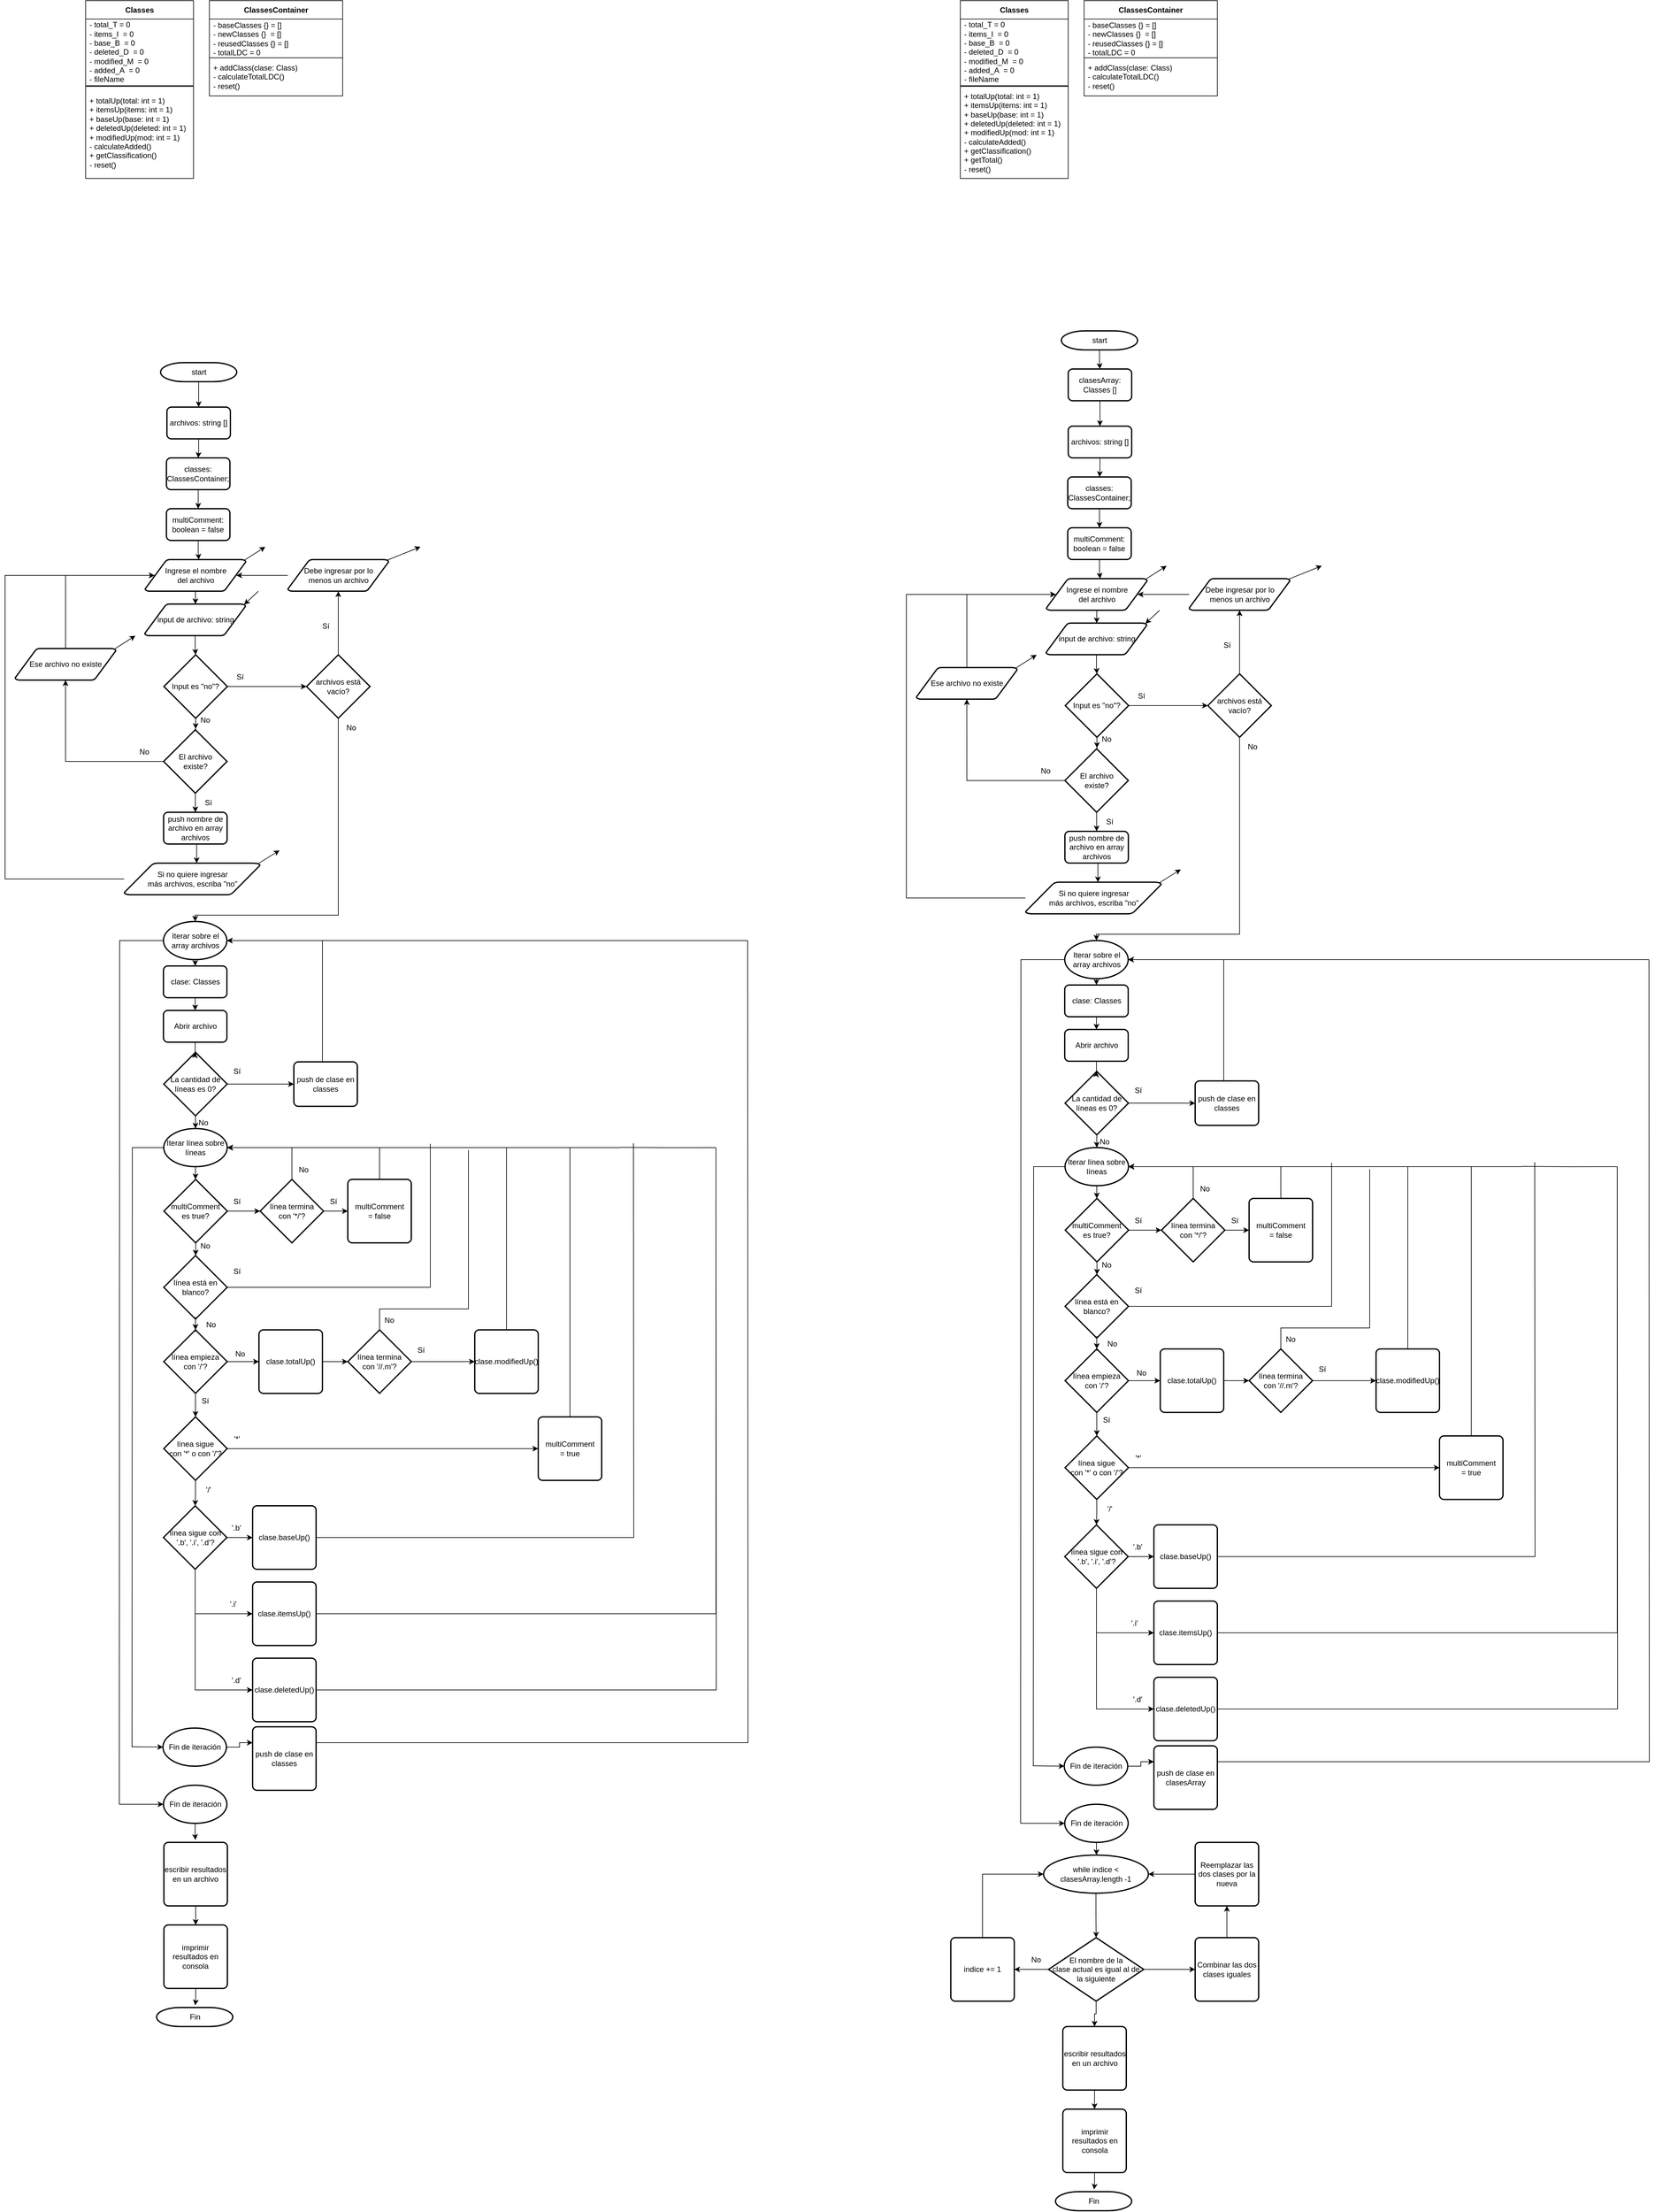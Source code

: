 <mxfile version="22.1.21" type="device">
  <diagram id="6a731a19-8d31-9384-78a2-239565b7b9f0" name="Page-1">
    <mxGraphModel dx="3105" dy="3022" grid="1" gridSize="10" guides="1" tooltips="1" connect="1" arrows="1" fold="1" page="1" pageScale="1" pageWidth="1169" pageHeight="827" background="none" math="0" shadow="0">
      <root>
        <mxCell id="0" />
        <mxCell id="1" parent="0" />
        <mxCell id="xUnp9wt1SdXseQnLMGA2-373" style="edgeStyle=orthogonalEdgeStyle;rounded=0;orthogonalLoop=1;jettySize=auto;html=1;entryX=0.5;entryY=0;entryDx=0;entryDy=0;" edge="1" parent="1" source="2" target="6aOQOSMeuXDyIqVFKzbu-97">
          <mxGeometry relative="1" as="geometry" />
        </mxCell>
        <mxCell id="2" value="start" style="shape=mxgraph.flowchart.terminator;strokeWidth=2;gradientColor=none;gradientDirection=north;fontStyle=0;html=1;" parent="1" vertex="1">
          <mxGeometry x="265" y="-180" width="120" height="30" as="geometry" />
        </mxCell>
        <mxCell id="6aOQOSMeuXDyIqVFKzbu-55" style="rounded=0;orthogonalLoop=1;jettySize=auto;html=1;exitX=0.985;exitY=0.02;exitDx=0;exitDy=0;exitPerimeter=0;" parent="1" source="3" edge="1">
          <mxGeometry relative="1" as="geometry">
            <mxPoint x="430" y="110" as="targetPoint" />
          </mxGeometry>
        </mxCell>
        <mxCell id="3" value="Ingrese el nombre&lt;br&gt;del archivo" style="shape=mxgraph.flowchart.data;strokeWidth=2;gradientColor=none;gradientDirection=north;fontStyle=0;html=1;" parent="1" vertex="1">
          <mxGeometry x="240.5" y="130" width="159" height="50" as="geometry" />
        </mxCell>
        <mxCell id="6aOQOSMeuXDyIqVFKzbu-58" style="edgeStyle=orthogonalEdgeStyle;rounded=0;orthogonalLoop=1;jettySize=auto;html=1;exitX=0.5;exitY=1;exitDx=0;exitDy=0;exitPerimeter=0;entryX=0.595;entryY=0.006;entryDx=0;entryDy=0;entryPerimeter=0;" parent="1" source="3" edge="1">
          <mxGeometry relative="1" as="geometry">
            <mxPoint x="319.855" y="200.3" as="targetPoint" />
          </mxGeometry>
        </mxCell>
        <mxCell id="6aOQOSMeuXDyIqVFKzbu-59" value="Abrir archivo" style="rounded=1;whiteSpace=wrap;html=1;absoluteArcSize=1;arcSize=14;strokeWidth=2;" parent="1" vertex="1">
          <mxGeometry x="269.5" y="840" width="100" height="50" as="geometry" />
        </mxCell>
        <mxCell id="6aOQOSMeuXDyIqVFKzbu-62" style="edgeStyle=orthogonalEdgeStyle;rounded=0;orthogonalLoop=1;jettySize=auto;html=1;exitX=0;exitY=0.5;exitDx=0;exitDy=0;exitPerimeter=0;entryX=0.5;entryY=1;entryDx=0;entryDy=0;entryPerimeter=0;" parent="1" source="6aOQOSMeuXDyIqVFKzbu-60" target="6aOQOSMeuXDyIqVFKzbu-66" edge="1">
          <mxGeometry relative="1" as="geometry">
            <Array as="points">
              <mxPoint x="115" y="448" />
            </Array>
          </mxGeometry>
        </mxCell>
        <mxCell id="xUnp9wt1SdXseQnLMGA2-18" style="edgeStyle=orthogonalEdgeStyle;rounded=0;orthogonalLoop=1;jettySize=auto;html=1;entryX=0.5;entryY=0;entryDx=0;entryDy=0;" edge="1" parent="1" source="6aOQOSMeuXDyIqVFKzbu-60" target="xUnp9wt1SdXseQnLMGA2-17">
          <mxGeometry relative="1" as="geometry" />
        </mxCell>
        <mxCell id="6aOQOSMeuXDyIqVFKzbu-60" value="El archivo&lt;br&gt;existe?" style="strokeWidth=2;html=1;shape=mxgraph.flowchart.decision;whiteSpace=wrap;" parent="1" vertex="1">
          <mxGeometry x="269.76" y="398" width="100" height="100" as="geometry" />
        </mxCell>
        <mxCell id="6aOQOSMeuXDyIqVFKzbu-63" value="No" style="text;html=1;align=center;verticalAlign=middle;resizable=0;points=[];autosize=1;strokeColor=none;fillColor=none;" parent="1" vertex="1">
          <mxGeometry x="219.26" y="418" width="40" height="30" as="geometry" />
        </mxCell>
        <mxCell id="6aOQOSMeuXDyIqVFKzbu-65" style="rounded=0;orthogonalLoop=1;jettySize=auto;html=1;exitX=0.985;exitY=0.02;exitDx=0;exitDy=0;exitPerimeter=0;" parent="1" source="6aOQOSMeuXDyIqVFKzbu-66" edge="1">
          <mxGeometry relative="1" as="geometry">
            <mxPoint x="225.25" y="250" as="targetPoint" />
          </mxGeometry>
        </mxCell>
        <mxCell id="6aOQOSMeuXDyIqVFKzbu-66" value="Ese archivo no existe" style="shape=mxgraph.flowchart.data;strokeWidth=2;gradientColor=none;gradientDirection=north;fontStyle=0;html=1;" parent="1" vertex="1">
          <mxGeometry x="35.75" y="270" width="159" height="50" as="geometry" />
        </mxCell>
        <mxCell id="6aOQOSMeuXDyIqVFKzbu-67" style="edgeStyle=orthogonalEdgeStyle;rounded=0;orthogonalLoop=1;jettySize=auto;html=1;entryX=0.095;entryY=0.5;entryDx=0;entryDy=0;entryPerimeter=0;" parent="1" source="6aOQOSMeuXDyIqVFKzbu-66" target="3" edge="1">
          <mxGeometry relative="1" as="geometry">
            <Array as="points">
              <mxPoint x="115" y="155" />
            </Array>
          </mxGeometry>
        </mxCell>
        <mxCell id="6aOQOSMeuXDyIqVFKzbu-69" value="Sí" style="text;html=1;align=center;verticalAlign=middle;resizable=0;points=[];autosize=1;strokeColor=none;fillColor=none;" parent="1" vertex="1">
          <mxGeometry x="324.51" y="498" width="30" height="30" as="geometry" />
        </mxCell>
        <mxCell id="6aOQOSMeuXDyIqVFKzbu-76" style="edgeStyle=orthogonalEdgeStyle;rounded=0;orthogonalLoop=1;jettySize=auto;html=1;entryX=0;entryY=0.5;entryDx=0;entryDy=0;" parent="1" source="6aOQOSMeuXDyIqVFKzbu-70" target="6aOQOSMeuXDyIqVFKzbu-74" edge="1">
          <mxGeometry relative="1" as="geometry" />
        </mxCell>
        <mxCell id="6aOQOSMeuXDyIqVFKzbu-70" value="La cantidad de líneas es 0?" style="strokeWidth=2;html=1;shape=mxgraph.flowchart.decision;whiteSpace=wrap;" parent="1" vertex="1">
          <mxGeometry x="270" y="906" width="100" height="100" as="geometry" />
        </mxCell>
        <mxCell id="6aOQOSMeuXDyIqVFKzbu-133" style="edgeStyle=orthogonalEdgeStyle;rounded=0;orthogonalLoop=1;jettySize=auto;html=1;endArrow=none;endFill=0;" parent="1" source="6aOQOSMeuXDyIqVFKzbu-72" edge="1">
          <mxGeometry relative="1" as="geometry">
            <mxPoint x="220" y="2000" as="targetPoint" />
          </mxGeometry>
        </mxCell>
        <mxCell id="6aOQOSMeuXDyIqVFKzbu-72" value="Iterar línea sobre líneas" style="strokeWidth=2;html=1;shape=mxgraph.flowchart.start_1;whiteSpace=wrap;" parent="1" vertex="1">
          <mxGeometry x="270" y="1026" width="100" height="60" as="geometry" />
        </mxCell>
        <mxCell id="6aOQOSMeuXDyIqVFKzbu-74" value="push de clase en classes" style="rounded=1;whiteSpace=wrap;html=1;absoluteArcSize=1;arcSize=14;strokeWidth=2;" parent="1" vertex="1">
          <mxGeometry x="475" y="921" width="100" height="70" as="geometry" />
        </mxCell>
        <mxCell id="6aOQOSMeuXDyIqVFKzbu-80" value="Fin" style="shape=mxgraph.flowchart.terminator;strokeWidth=2;gradientColor=none;gradientDirection=north;fontStyle=0;html=1;" parent="1" vertex="1">
          <mxGeometry x="258.76" y="2410" width="120" height="30" as="geometry" />
        </mxCell>
        <mxCell id="6aOQOSMeuXDyIqVFKzbu-82" value="Sí" style="text;html=1;align=center;verticalAlign=middle;resizable=0;points=[];autosize=1;strokeColor=none;fillColor=none;" parent="1" vertex="1">
          <mxGeometry x="370.26" y="921" width="30" height="30" as="geometry" />
        </mxCell>
        <mxCell id="6aOQOSMeuXDyIqVFKzbu-83" value="No" style="text;html=1;align=center;verticalAlign=middle;resizable=0;points=[];autosize=1;strokeColor=none;fillColor=none;" parent="1" vertex="1">
          <mxGeometry x="312" y="1002" width="40" height="30" as="geometry" />
        </mxCell>
        <mxCell id="6aOQOSMeuXDyIqVFKzbu-84" style="edgeStyle=orthogonalEdgeStyle;rounded=0;orthogonalLoop=1;jettySize=auto;html=1;entryX=0.5;entryY=0;entryDx=0;entryDy=0;entryPerimeter=0;" parent="1" source="6aOQOSMeuXDyIqVFKzbu-70" target="6aOQOSMeuXDyIqVFKzbu-72" edge="1">
          <mxGeometry relative="1" as="geometry" />
        </mxCell>
        <mxCell id="6aOQOSMeuXDyIqVFKzbu-88" style="edgeStyle=orthogonalEdgeStyle;rounded=0;orthogonalLoop=1;jettySize=auto;html=1;endArrow=none;endFill=0;" parent="1" source="6aOQOSMeuXDyIqVFKzbu-86" edge="1">
          <mxGeometry relative="1" as="geometry">
            <mxPoint x="690" y="1050" as="targetPoint" />
            <Array as="points">
              <mxPoint x="690" y="1276" />
              <mxPoint x="690" y="1060" />
            </Array>
          </mxGeometry>
        </mxCell>
        <mxCell id="6aOQOSMeuXDyIqVFKzbu-86" value="línea está en blanco?" style="strokeWidth=2;html=1;shape=mxgraph.flowchart.decision;whiteSpace=wrap;" parent="1" vertex="1">
          <mxGeometry x="270" y="1226" width="100" height="100" as="geometry" />
        </mxCell>
        <mxCell id="6aOQOSMeuXDyIqVFKzbu-121" style="edgeStyle=orthogonalEdgeStyle;rounded=0;orthogonalLoop=1;jettySize=auto;html=1;endArrow=none;endFill=0;" parent="1" edge="1">
          <mxGeometry relative="1" as="geometry">
            <mxPoint x="990" y="1056" as="targetPoint" />
            <mxPoint x="800" y="1056" as="sourcePoint" />
          </mxGeometry>
        </mxCell>
        <mxCell id="6aOQOSMeuXDyIqVFKzbu-89" value="Sí" style="text;html=1;align=center;verticalAlign=middle;resizable=0;points=[];autosize=1;strokeColor=none;fillColor=none;" parent="1" vertex="1">
          <mxGeometry x="370.25" y="1236" width="30" height="30" as="geometry" />
        </mxCell>
        <mxCell id="6aOQOSMeuXDyIqVFKzbu-90" value="No" style="text;html=1;align=center;verticalAlign=middle;resizable=0;points=[];autosize=1;strokeColor=none;fillColor=none;" parent="1" vertex="1">
          <mxGeometry x="370" y="1366" width="40" height="30" as="geometry" />
        </mxCell>
        <mxCell id="6aOQOSMeuXDyIqVFKzbu-91" style="edgeStyle=orthogonalEdgeStyle;rounded=0;orthogonalLoop=1;jettySize=auto;html=1;entryX=1;entryY=0.5;entryDx=0;entryDy=0;entryPerimeter=0;" parent="1" target="6aOQOSMeuXDyIqVFKzbu-72" edge="1">
          <mxGeometry relative="1" as="geometry">
            <Array as="points">
              <mxPoint x="800" y="1056" />
            </Array>
            <mxPoint x="800" y="1056" as="sourcePoint" />
          </mxGeometry>
        </mxCell>
        <mxCell id="6aOQOSMeuXDyIqVFKzbu-101" style="edgeStyle=orthogonalEdgeStyle;rounded=0;orthogonalLoop=1;jettySize=auto;html=1;entryX=0;entryY=0.5;entryDx=0;entryDy=0;" parent="1" source="6aOQOSMeuXDyIqVFKzbu-93" target="6aOQOSMeuXDyIqVFKzbu-96" edge="1">
          <mxGeometry relative="1" as="geometry" />
        </mxCell>
        <mxCell id="6aOQOSMeuXDyIqVFKzbu-93" value="línea empieza &lt;br&gt;con &#39;/&#39;?" style="strokeWidth=2;html=1;shape=mxgraph.flowchart.decision;whiteSpace=wrap;" parent="1" vertex="1">
          <mxGeometry x="270" y="1343" width="100" height="100" as="geometry" />
        </mxCell>
        <mxCell id="6aOQOSMeuXDyIqVFKzbu-110" style="edgeStyle=orthogonalEdgeStyle;rounded=0;orthogonalLoop=1;jettySize=auto;html=1;entryX=0;entryY=0.5;entryDx=0;entryDy=0;" parent="1" source="6aOQOSMeuXDyIqVFKzbu-95" target="6aOQOSMeuXDyIqVFKzbu-106" edge="1">
          <mxGeometry relative="1" as="geometry">
            <Array as="points" />
          </mxGeometry>
        </mxCell>
        <mxCell id="6aOQOSMeuXDyIqVFKzbu-95" value="línea sigue&lt;br&gt;con &#39;*&#39; o con &#39;/&#39;?" style="strokeWidth=2;html=1;shape=mxgraph.flowchart.decision;whiteSpace=wrap;" parent="1" vertex="1">
          <mxGeometry x="270" y="1480" width="100" height="100" as="geometry" />
        </mxCell>
        <mxCell id="6aOQOSMeuXDyIqVFKzbu-96" value="clase.totalUp()" style="rounded=1;whiteSpace=wrap;html=1;absoluteArcSize=1;arcSize=14;strokeWidth=2;" parent="1" vertex="1">
          <mxGeometry x="420" y="1343" width="100" height="100" as="geometry" />
        </mxCell>
        <mxCell id="xUnp9wt1SdXseQnLMGA2-48" style="edgeStyle=orthogonalEdgeStyle;rounded=0;orthogonalLoop=1;jettySize=auto;html=1;entryX=0.5;entryY=0;entryDx=0;entryDy=0;" edge="1" parent="1" source="6aOQOSMeuXDyIqVFKzbu-97" target="xUnp9wt1SdXseQnLMGA2-46">
          <mxGeometry relative="1" as="geometry" />
        </mxCell>
        <mxCell id="6aOQOSMeuXDyIqVFKzbu-97" value="archivos: string []" style="rounded=1;whiteSpace=wrap;html=1;absoluteArcSize=1;arcSize=14;strokeWidth=2;" parent="1" vertex="1">
          <mxGeometry x="275" y="-110" width="100" height="50" as="geometry" />
        </mxCell>
        <mxCell id="6aOQOSMeuXDyIqVFKzbu-98" value="multiComment: boolean = false" style="rounded=1;whiteSpace=wrap;html=1;absoluteArcSize=1;arcSize=14;strokeWidth=2;" parent="1" vertex="1">
          <mxGeometry x="274.25" y="50" width="100" height="50" as="geometry" />
        </mxCell>
        <mxCell id="6aOQOSMeuXDyIqVFKzbu-100" style="edgeStyle=orthogonalEdgeStyle;rounded=0;orthogonalLoop=1;jettySize=auto;html=1;entryX=0.5;entryY=0;entryDx=0;entryDy=0;entryPerimeter=0;" parent="1" source="6aOQOSMeuXDyIqVFKzbu-86" target="6aOQOSMeuXDyIqVFKzbu-93" edge="1">
          <mxGeometry relative="1" as="geometry" />
        </mxCell>
        <mxCell id="6aOQOSMeuXDyIqVFKzbu-120" style="edgeStyle=orthogonalEdgeStyle;rounded=0;orthogonalLoop=1;jettySize=auto;html=1;endArrow=none;endFill=0;" parent="1" source="6aOQOSMeuXDyIqVFKzbu-106" edge="1">
          <mxGeometry relative="1" as="geometry">
            <mxPoint x="990" y="1056" as="targetPoint" />
            <Array as="points">
              <mxPoint x="910" y="1056" />
            </Array>
          </mxGeometry>
        </mxCell>
        <mxCell id="6aOQOSMeuXDyIqVFKzbu-106" value="multiComment&lt;br&gt;= true" style="rounded=1;whiteSpace=wrap;html=1;absoluteArcSize=1;arcSize=14;strokeWidth=2;" parent="1" vertex="1">
          <mxGeometry x="860" y="1480" width="100" height="100" as="geometry" />
        </mxCell>
        <mxCell id="6aOQOSMeuXDyIqVFKzbu-116" style="edgeStyle=orthogonalEdgeStyle;rounded=0;orthogonalLoop=1;jettySize=auto;html=1;entryX=0;entryY=0.5;entryDx=0;entryDy=0;entryPerimeter=0;" parent="1" source="6aOQOSMeuXDyIqVFKzbu-107" target="6aOQOSMeuXDyIqVFKzbu-150" edge="1">
          <mxGeometry relative="1" as="geometry">
            <mxPoint x="410" y="1156" as="targetPoint" />
          </mxGeometry>
        </mxCell>
        <mxCell id="6aOQOSMeuXDyIqVFKzbu-107" value="multiComment&lt;br&gt;es true?" style="strokeWidth=2;html=1;shape=mxgraph.flowchart.decision;whiteSpace=wrap;" parent="1" vertex="1">
          <mxGeometry x="270.25" y="1106" width="100" height="100" as="geometry" />
        </mxCell>
        <mxCell id="6aOQOSMeuXDyIqVFKzbu-108" style="edgeStyle=orthogonalEdgeStyle;rounded=0;orthogonalLoop=1;jettySize=auto;html=1;entryX=0.5;entryY=0;entryDx=0;entryDy=0;entryPerimeter=0;" parent="1" source="6aOQOSMeuXDyIqVFKzbu-72" target="6aOQOSMeuXDyIqVFKzbu-107" edge="1">
          <mxGeometry relative="1" as="geometry" />
        </mxCell>
        <mxCell id="6aOQOSMeuXDyIqVFKzbu-109" style="edgeStyle=orthogonalEdgeStyle;rounded=0;orthogonalLoop=1;jettySize=auto;html=1;entryX=0.5;entryY=0;entryDx=0;entryDy=0;entryPerimeter=0;" parent="1" source="6aOQOSMeuXDyIqVFKzbu-107" target="6aOQOSMeuXDyIqVFKzbu-86" edge="1">
          <mxGeometry relative="1" as="geometry" />
        </mxCell>
        <mxCell id="6aOQOSMeuXDyIqVFKzbu-111" value="No" style="text;html=1;align=center;verticalAlign=middle;resizable=0;points=[];autosize=1;strokeColor=none;fillColor=none;" parent="1" vertex="1">
          <mxGeometry x="315" y="1196" width="40" height="30" as="geometry" />
        </mxCell>
        <mxCell id="6aOQOSMeuXDyIqVFKzbu-112" value="Sí" style="text;html=1;align=center;verticalAlign=middle;resizable=0;points=[];autosize=1;strokeColor=none;fillColor=none;" parent="1" vertex="1">
          <mxGeometry x="369.5" y="1126" width="30" height="30" as="geometry" />
        </mxCell>
        <mxCell id="xUnp9wt1SdXseQnLMGA2-81" style="edgeStyle=orthogonalEdgeStyle;rounded=0;orthogonalLoop=1;jettySize=auto;html=1;endArrow=none;endFill=0;exitX=1;exitY=0.25;exitDx=0;exitDy=0;" edge="1" parent="1" source="xUnp9wt1SdXseQnLMGA2-87">
          <mxGeometry relative="1" as="geometry">
            <mxPoint x="1190" y="730" as="targetPoint" />
            <mxPoint x="660" y="2000" as="sourcePoint" />
          </mxGeometry>
        </mxCell>
        <mxCell id="xUnp9wt1SdXseQnLMGA2-88" style="edgeStyle=orthogonalEdgeStyle;rounded=0;orthogonalLoop=1;jettySize=auto;html=1;entryX=0;entryY=0.25;entryDx=0;entryDy=0;" edge="1" parent="1" source="6aOQOSMeuXDyIqVFKzbu-122" target="xUnp9wt1SdXseQnLMGA2-87">
          <mxGeometry relative="1" as="geometry" />
        </mxCell>
        <mxCell id="6aOQOSMeuXDyIqVFKzbu-122" value="Fin de iteración" style="strokeWidth=2;html=1;shape=mxgraph.flowchart.start_1;whiteSpace=wrap;" parent="1" vertex="1">
          <mxGeometry x="268.76" y="1970" width="100" height="60" as="geometry" />
        </mxCell>
        <mxCell id="6aOQOSMeuXDyIqVFKzbu-127" value="&#39;/&#39;" style="text;html=1;align=center;verticalAlign=middle;resizable=0;points=[];autosize=1;strokeColor=none;fillColor=none;" parent="1" vertex="1">
          <mxGeometry x="324.51" y="1580" width="30" height="30" as="geometry" />
        </mxCell>
        <mxCell id="6aOQOSMeuXDyIqVFKzbu-128" value="&#39;*&#39;" style="text;html=1;align=center;verticalAlign=middle;resizable=0;points=[];autosize=1;strokeColor=none;fillColor=none;" parent="1" vertex="1">
          <mxGeometry x="370.26" y="1500" width="30" height="30" as="geometry" />
        </mxCell>
        <mxCell id="6aOQOSMeuXDyIqVFKzbu-131" style="edgeStyle=orthogonalEdgeStyle;rounded=0;orthogonalLoop=1;jettySize=auto;html=1;endArrow=none;endFill=0;" parent="1" edge="1">
          <mxGeometry relative="1" as="geometry">
            <mxPoint x="1140" y="1056" as="targetPoint" />
            <mxPoint x="1140" y="1790" as="sourcePoint" />
          </mxGeometry>
        </mxCell>
        <mxCell id="6aOQOSMeuXDyIqVFKzbu-132" style="edgeStyle=orthogonalEdgeStyle;rounded=0;orthogonalLoop=1;jettySize=auto;html=1;endArrow=none;endFill=0;" parent="1" edge="1">
          <mxGeometry relative="1" as="geometry">
            <mxPoint x="1140" y="1056" as="targetPoint" />
            <mxPoint x="990" y="1055.62" as="sourcePoint" />
          </mxGeometry>
        </mxCell>
        <mxCell id="6aOQOSMeuXDyIqVFKzbu-134" style="edgeStyle=orthogonalEdgeStyle;rounded=0;orthogonalLoop=1;jettySize=auto;html=1;endArrow=classic;endFill=1;" parent="1" edge="1">
          <mxGeometry relative="1" as="geometry">
            <mxPoint x="269.01" y="1999.86" as="targetPoint" />
            <mxPoint x="219.26" y="1999.33" as="sourcePoint" />
          </mxGeometry>
        </mxCell>
        <mxCell id="6aOQOSMeuXDyIqVFKzbu-142" style="edgeStyle=orthogonalEdgeStyle;rounded=0;orthogonalLoop=1;jettySize=auto;html=1;entryX=0.533;entryY=0.003;entryDx=0;entryDy=0;entryPerimeter=0;" parent="1" source="6aOQOSMeuXDyIqVFKzbu-98" target="3" edge="1">
          <mxGeometry relative="1" as="geometry" />
        </mxCell>
        <mxCell id="6aOQOSMeuXDyIqVFKzbu-155" style="edgeStyle=orthogonalEdgeStyle;rounded=0;orthogonalLoop=1;jettySize=auto;html=1;entryX=0;entryY=0.5;entryDx=0;entryDy=0;" parent="1" source="6aOQOSMeuXDyIqVFKzbu-150" target="6aOQOSMeuXDyIqVFKzbu-154" edge="1">
          <mxGeometry relative="1" as="geometry" />
        </mxCell>
        <mxCell id="6aOQOSMeuXDyIqVFKzbu-150" value="línea termina&lt;br&gt;con &#39;*/&#39;?" style="strokeWidth=2;html=1;shape=mxgraph.flowchart.decision;whiteSpace=wrap;" parent="1" vertex="1">
          <mxGeometry x="421.88" y="1106" width="100" height="100" as="geometry" />
        </mxCell>
        <mxCell id="6aOQOSMeuXDyIqVFKzbu-152" value="No" style="text;html=1;align=center;verticalAlign=middle;resizable=0;points=[];autosize=1;strokeColor=none;fillColor=none;" parent="1" vertex="1">
          <mxGeometry x="470" y="1076" width="40" height="30" as="geometry" />
        </mxCell>
        <mxCell id="6aOQOSMeuXDyIqVFKzbu-154" value="multiComment&lt;br&gt;= false" style="rounded=1;whiteSpace=wrap;html=1;absoluteArcSize=1;arcSize=14;strokeWidth=2;" parent="1" vertex="1">
          <mxGeometry x="560" y="1106" width="100" height="100" as="geometry" />
        </mxCell>
        <mxCell id="6aOQOSMeuXDyIqVFKzbu-157" value="Sí" style="text;html=1;align=center;verticalAlign=middle;resizable=0;points=[];autosize=1;strokeColor=none;fillColor=none;" parent="1" vertex="1">
          <mxGeometry x="521.88" y="1126" width="30" height="30" as="geometry" />
        </mxCell>
        <mxCell id="xUnp9wt1SdXseQnLMGA2-10" value="" style="group" vertex="1" connectable="0" parent="1">
          <mxGeometry x="146.88" y="-750" width="170" height="360" as="geometry" />
        </mxCell>
        <mxCell id="xUnp9wt1SdXseQnLMGA2-3" value="Classes" style="swimlane;fontStyle=1;align=center;verticalAlign=middle;childLayout=stackLayout;horizontal=1;startSize=29;horizontalStack=0;resizeParent=1;resizeParentMax=0;resizeLast=0;collapsible=0;marginBottom=0;html=1;whiteSpace=wrap;" vertex="1" parent="xUnp9wt1SdXseQnLMGA2-10">
          <mxGeometry width="170" height="133.935" as="geometry" />
        </mxCell>
        <mxCell id="xUnp9wt1SdXseQnLMGA2-5" value="- total_T = 0&lt;br&gt;- items_I&amp;nbsp;&amp;nbsp;= 0&lt;br&gt;- base_B&amp;nbsp;&amp;nbsp;= 0&lt;br&gt;- deleted_D&amp;nbsp;&amp;nbsp;= 0&lt;br&gt;- modified_M&amp;nbsp;&amp;nbsp;= 0&lt;br&gt;- added_A&amp;nbsp;&amp;nbsp;= 0&lt;br&gt;- fileName" style="text;html=1;strokeColor=none;fillColor=none;align=left;verticalAlign=middle;spacingLeft=4;spacingRight=4;overflow=hidden;rotatable=0;points=[[0,0.5],[1,0.5]];portConstraint=eastwest;whiteSpace=wrap;" vertex="1" parent="xUnp9wt1SdXseQnLMGA2-3">
          <mxGeometry y="29" width="170" height="104.935" as="geometry" />
        </mxCell>
        <mxCell id="xUnp9wt1SdXseQnLMGA2-9" value="+ totalUp(total: int = 1)&lt;br&gt;+ itemsUp(items: int = 1)&lt;br&gt;+ baseUp(base: int = 1)&lt;br&gt;+ deletedUp(deleted: int = 1)&lt;br&gt;+ modifiedUp(mod: int = 1)&lt;br&gt;- calculateAdded()&lt;br&gt;+ getClassification()&lt;br&gt;- reset()" style="text;html=1;strokeColor=default;fillColor=none;align=left;verticalAlign=middle;spacingLeft=4;spacingRight=4;overflow=hidden;rotatable=0;points=[[0,0.5],[1,0.5]];portConstraint=eastwest;whiteSpace=wrap;" vertex="1" parent="xUnp9wt1SdXseQnLMGA2-10">
          <mxGeometry y="135.06" width="170" height="144.94" as="geometry" />
        </mxCell>
        <mxCell id="xUnp9wt1SdXseQnLMGA2-11" value="" style="group" vertex="1" connectable="0" parent="1">
          <mxGeometry x="341.88" y="-750" width="210" height="231" as="geometry" />
        </mxCell>
        <mxCell id="xUnp9wt1SdXseQnLMGA2-12" value="ClassesContainer" style="swimlane;fontStyle=1;align=center;verticalAlign=middle;childLayout=stackLayout;horizontal=1;startSize=29;horizontalStack=0;resizeParent=1;resizeParentMax=0;resizeLast=0;collapsible=0;marginBottom=0;html=1;whiteSpace=wrap;" vertex="1" parent="xUnp9wt1SdXseQnLMGA2-11">
          <mxGeometry width="210" height="90" as="geometry" />
        </mxCell>
        <mxCell id="xUnp9wt1SdXseQnLMGA2-13" value="- baseClasses {} = []&lt;br&gt;- newClasses {}&amp;nbsp;&amp;nbsp;= []&lt;br&gt;- reusedClasses {}&amp;nbsp;= []&lt;br&gt;- totalLDC = 0" style="text;html=1;strokeColor=none;fillColor=none;align=left;verticalAlign=middle;spacingLeft=4;spacingRight=4;overflow=hidden;rotatable=0;points=[[0,0.5],[1,0.5]];portConstraint=eastwest;whiteSpace=wrap;" vertex="1" parent="xUnp9wt1SdXseQnLMGA2-12">
          <mxGeometry y="29" width="210" height="61" as="geometry" />
        </mxCell>
        <mxCell id="xUnp9wt1SdXseQnLMGA2-14" value="+ addClass(clase: Class)&lt;br&gt;- calculateTotalLDC()&lt;br&gt;- reset()" style="text;html=1;strokeColor=default;fillColor=none;align=left;verticalAlign=middle;spacingLeft=4;spacingRight=4;overflow=hidden;rotatable=0;points=[[0,0.5],[1,0.5]];portConstraint=eastwest;whiteSpace=wrap;" vertex="1" parent="xUnp9wt1SdXseQnLMGA2-11">
          <mxGeometry y="90" width="210" height="60" as="geometry" />
        </mxCell>
        <mxCell id="xUnp9wt1SdXseQnLMGA2-15" style="rounded=0;orthogonalLoop=1;jettySize=auto;html=1;exitX=0.985;exitY=0.02;exitDx=0;exitDy=0;exitPerimeter=0;endArrow=none;endFill=0;startArrow=classic;startFill=1;" edge="1" parent="1" source="xUnp9wt1SdXseQnLMGA2-16">
          <mxGeometry relative="1" as="geometry">
            <mxPoint x="419" y="180" as="targetPoint" />
          </mxGeometry>
        </mxCell>
        <mxCell id="xUnp9wt1SdXseQnLMGA2-16" value="input de archivo: string" style="shape=mxgraph.flowchart.data;strokeWidth=2;gradientColor=none;gradientDirection=north;fontStyle=0;html=1;" vertex="1" parent="1">
          <mxGeometry x="240" y="200" width="159" height="50" as="geometry" />
        </mxCell>
        <mxCell id="xUnp9wt1SdXseQnLMGA2-17" value="push nombre de archivo en array archivos" style="rounded=1;whiteSpace=wrap;html=1;absoluteArcSize=1;arcSize=14;strokeWidth=2;" vertex="1" parent="1">
          <mxGeometry x="269.76" y="528" width="100" height="50" as="geometry" />
        </mxCell>
        <mxCell id="xUnp9wt1SdXseQnLMGA2-21" value="Input es &quot;no&quot;?" style="strokeWidth=2;html=1;shape=mxgraph.flowchart.decision;whiteSpace=wrap;" vertex="1" parent="1">
          <mxGeometry x="270.26" y="280" width="100" height="100" as="geometry" />
        </mxCell>
        <mxCell id="xUnp9wt1SdXseQnLMGA2-22" value="No" style="text;html=1;align=center;verticalAlign=middle;resizable=0;points=[];autosize=1;strokeColor=none;fillColor=none;" vertex="1" parent="1">
          <mxGeometry x="315.26" y="368" width="40" height="30" as="geometry" />
        </mxCell>
        <mxCell id="xUnp9wt1SdXseQnLMGA2-24" style="edgeStyle=orthogonalEdgeStyle;rounded=0;orthogonalLoop=1;jettySize=auto;html=1;entryX=0.505;entryY=-0.013;entryDx=0;entryDy=0;entryPerimeter=0;" edge="1" parent="1" source="xUnp9wt1SdXseQnLMGA2-21" target="6aOQOSMeuXDyIqVFKzbu-60">
          <mxGeometry relative="1" as="geometry" />
        </mxCell>
        <mxCell id="xUnp9wt1SdXseQnLMGA2-25" style="edgeStyle=orthogonalEdgeStyle;rounded=0;orthogonalLoop=1;jettySize=auto;html=1;entryX=0.5;entryY=0;entryDx=0;entryDy=0;entryPerimeter=0;" edge="1" parent="1" source="xUnp9wt1SdXseQnLMGA2-16" target="xUnp9wt1SdXseQnLMGA2-21">
          <mxGeometry relative="1" as="geometry" />
        </mxCell>
        <mxCell id="xUnp9wt1SdXseQnLMGA2-26" style="rounded=0;orthogonalLoop=1;jettySize=auto;html=1;exitX=0.985;exitY=0.02;exitDx=0;exitDy=0;exitPerimeter=0;" edge="1" parent="1" source="xUnp9wt1SdXseQnLMGA2-27">
          <mxGeometry relative="1" as="geometry">
            <mxPoint x="452.38" y="588" as="targetPoint" />
          </mxGeometry>
        </mxCell>
        <mxCell id="xUnp9wt1SdXseQnLMGA2-27" value="Si no quiere ingresar&lt;br&gt;más archivos, escriba &quot;no&quot;" style="shape=mxgraph.flowchart.data;strokeWidth=2;gradientColor=none;gradientDirection=north;fontStyle=0;html=1;" vertex="1" parent="1">
          <mxGeometry x="207.63" y="608" width="214.25" height="50" as="geometry" />
        </mxCell>
        <mxCell id="xUnp9wt1SdXseQnLMGA2-28" style="edgeStyle=orthogonalEdgeStyle;rounded=0;orthogonalLoop=1;jettySize=auto;html=1;entryX=0.533;entryY=0.003;entryDx=0;entryDy=0;entryPerimeter=0;" edge="1" parent="1" target="xUnp9wt1SdXseQnLMGA2-27">
          <mxGeometry relative="1" as="geometry">
            <mxPoint x="318.76" y="578" as="sourcePoint" />
          </mxGeometry>
        </mxCell>
        <mxCell id="xUnp9wt1SdXseQnLMGA2-30" style="edgeStyle=orthogonalEdgeStyle;rounded=0;orthogonalLoop=1;jettySize=auto;html=1;entryX=0.095;entryY=0.5;entryDx=0;entryDy=0;entryPerimeter=0;" edge="1" parent="1" source="xUnp9wt1SdXseQnLMGA2-27" target="3">
          <mxGeometry relative="1" as="geometry">
            <Array as="points">
              <mxPoint x="20" y="633" />
              <mxPoint x="20" y="155" />
            </Array>
          </mxGeometry>
        </mxCell>
        <mxCell id="xUnp9wt1SdXseQnLMGA2-41" style="edgeStyle=orthogonalEdgeStyle;rounded=0;orthogonalLoop=1;jettySize=auto;html=1;entryX=0.5;entryY=0;entryDx=0;entryDy=0;entryPerimeter=0;" edge="1" parent="1" source="xUnp9wt1SdXseQnLMGA2-32" target="xUnp9wt1SdXseQnLMGA2-42">
          <mxGeometry relative="1" as="geometry">
            <mxPoint x="545" y="550" as="targetPoint" />
            <Array as="points">
              <mxPoint x="545" y="690" />
              <mxPoint x="320" y="690" />
            </Array>
          </mxGeometry>
        </mxCell>
        <mxCell id="xUnp9wt1SdXseQnLMGA2-32" value="archivos está vacío?" style="strokeWidth=2;html=1;shape=mxgraph.flowchart.decision;whiteSpace=wrap;" vertex="1" parent="1">
          <mxGeometry x="495" y="280" width="100" height="100" as="geometry" />
        </mxCell>
        <mxCell id="xUnp9wt1SdXseQnLMGA2-33" style="edgeStyle=orthogonalEdgeStyle;rounded=0;orthogonalLoop=1;jettySize=auto;html=1;entryX=0;entryY=0.5;entryDx=0;entryDy=0;entryPerimeter=0;" edge="1" parent="1" source="xUnp9wt1SdXseQnLMGA2-21" target="xUnp9wt1SdXseQnLMGA2-32">
          <mxGeometry relative="1" as="geometry" />
        </mxCell>
        <mxCell id="xUnp9wt1SdXseQnLMGA2-34" value="Sí" style="text;html=1;align=center;verticalAlign=middle;resizable=0;points=[];autosize=1;strokeColor=none;fillColor=none;" vertex="1" parent="1">
          <mxGeometry x="375" y="300" width="30" height="30" as="geometry" />
        </mxCell>
        <mxCell id="xUnp9wt1SdXseQnLMGA2-35" style="rounded=0;orthogonalLoop=1;jettySize=auto;html=1;exitX=0.985;exitY=0.02;exitDx=0;exitDy=0;exitPerimeter=0;" edge="1" parent="1" source="xUnp9wt1SdXseQnLMGA2-36">
          <mxGeometry relative="1" as="geometry">
            <mxPoint x="674.5" y="110" as="targetPoint" />
          </mxGeometry>
        </mxCell>
        <mxCell id="xUnp9wt1SdXseQnLMGA2-36" value="Debe ingresar por lo&lt;br&gt;menos un archivo" style="shape=mxgraph.flowchart.data;strokeWidth=2;gradientColor=none;gradientDirection=north;fontStyle=0;html=1;" vertex="1" parent="1">
          <mxGeometry x="465.5" y="130" width="159" height="50" as="geometry" />
        </mxCell>
        <mxCell id="xUnp9wt1SdXseQnLMGA2-37" style="edgeStyle=orthogonalEdgeStyle;rounded=0;orthogonalLoop=1;jettySize=auto;html=1;entryX=0.5;entryY=1;entryDx=0;entryDy=0;entryPerimeter=0;" edge="1" parent="1" source="xUnp9wt1SdXseQnLMGA2-32" target="xUnp9wt1SdXseQnLMGA2-36">
          <mxGeometry relative="1" as="geometry" />
        </mxCell>
        <mxCell id="xUnp9wt1SdXseQnLMGA2-38" style="edgeStyle=orthogonalEdgeStyle;rounded=0;orthogonalLoop=1;jettySize=auto;html=1;entryX=0.905;entryY=0.5;entryDx=0;entryDy=0;entryPerimeter=0;" edge="1" parent="1" source="xUnp9wt1SdXseQnLMGA2-36" target="3">
          <mxGeometry relative="1" as="geometry" />
        </mxCell>
        <mxCell id="xUnp9wt1SdXseQnLMGA2-39" value="Sí" style="text;html=1;align=center;verticalAlign=middle;resizable=0;points=[];autosize=1;strokeColor=none;fillColor=none;" vertex="1" parent="1">
          <mxGeometry x="510" y="220" width="30" height="30" as="geometry" />
        </mxCell>
        <mxCell id="xUnp9wt1SdXseQnLMGA2-40" value="No" style="text;html=1;align=center;verticalAlign=middle;resizable=0;points=[];autosize=1;strokeColor=none;fillColor=none;" vertex="1" parent="1">
          <mxGeometry x="545" y="380" width="40" height="30" as="geometry" />
        </mxCell>
        <mxCell id="xUnp9wt1SdXseQnLMGA2-61" style="edgeStyle=orthogonalEdgeStyle;rounded=0;orthogonalLoop=1;jettySize=auto;html=1;entryX=0.5;entryY=0;entryDx=0;entryDy=0;" edge="1" parent="1" source="xUnp9wt1SdXseQnLMGA2-42" target="xUnp9wt1SdXseQnLMGA2-49">
          <mxGeometry relative="1" as="geometry" />
        </mxCell>
        <mxCell id="xUnp9wt1SdXseQnLMGA2-82" style="edgeStyle=orthogonalEdgeStyle;rounded=0;orthogonalLoop=1;jettySize=auto;html=1;endArrow=none;endFill=0;startArrow=classic;startFill=1;" edge="1" parent="1" source="xUnp9wt1SdXseQnLMGA2-42">
          <mxGeometry relative="1" as="geometry">
            <mxPoint x="1190" y="730" as="targetPoint" />
          </mxGeometry>
        </mxCell>
        <mxCell id="xUnp9wt1SdXseQnLMGA2-85" style="edgeStyle=orthogonalEdgeStyle;rounded=0;orthogonalLoop=1;jettySize=auto;html=1;endArrow=none;endFill=0;" edge="1" parent="1" source="xUnp9wt1SdXseQnLMGA2-42">
          <mxGeometry relative="1" as="geometry">
            <mxPoint x="200" y="2090" as="targetPoint" />
          </mxGeometry>
        </mxCell>
        <mxCell id="xUnp9wt1SdXseQnLMGA2-42" value="Iterar sobre el array archivos" style="strokeWidth=2;html=1;shape=mxgraph.flowchart.start_1;whiteSpace=wrap;" vertex="1" parent="1">
          <mxGeometry x="269.5" y="700" width="100" height="60" as="geometry" />
        </mxCell>
        <mxCell id="xUnp9wt1SdXseQnLMGA2-44" style="edgeStyle=orthogonalEdgeStyle;rounded=0;orthogonalLoop=1;jettySize=auto;html=1;entryX=1;entryY=0.5;entryDx=0;entryDy=0;entryPerimeter=0;" edge="1" parent="1" source="6aOQOSMeuXDyIqVFKzbu-150" target="6aOQOSMeuXDyIqVFKzbu-72">
          <mxGeometry relative="1" as="geometry">
            <Array as="points">
              <mxPoint x="472" y="1056" />
            </Array>
          </mxGeometry>
        </mxCell>
        <mxCell id="xUnp9wt1SdXseQnLMGA2-45" style="edgeStyle=orthogonalEdgeStyle;rounded=0;orthogonalLoop=1;jettySize=auto;html=1;entryX=1;entryY=0.5;entryDx=0;entryDy=0;entryPerimeter=0;" edge="1" parent="1" source="6aOQOSMeuXDyIqVFKzbu-154" target="6aOQOSMeuXDyIqVFKzbu-72">
          <mxGeometry relative="1" as="geometry">
            <Array as="points">
              <mxPoint x="610" y="1056" />
            </Array>
          </mxGeometry>
        </mxCell>
        <mxCell id="xUnp9wt1SdXseQnLMGA2-47" style="edgeStyle=orthogonalEdgeStyle;rounded=0;orthogonalLoop=1;jettySize=auto;html=1;entryX=0.5;entryY=0;entryDx=0;entryDy=0;" edge="1" parent="1" source="xUnp9wt1SdXseQnLMGA2-46" target="6aOQOSMeuXDyIqVFKzbu-98">
          <mxGeometry relative="1" as="geometry" />
        </mxCell>
        <mxCell id="xUnp9wt1SdXseQnLMGA2-46" value="classes: ClassesContainer;" style="rounded=1;whiteSpace=wrap;html=1;absoluteArcSize=1;arcSize=14;strokeWidth=2;" vertex="1" parent="1">
          <mxGeometry x="274.25" y="-30" width="100" height="50" as="geometry" />
        </mxCell>
        <mxCell id="xUnp9wt1SdXseQnLMGA2-60" style="edgeStyle=orthogonalEdgeStyle;rounded=0;orthogonalLoop=1;jettySize=auto;html=1;entryX=0.5;entryY=0;entryDx=0;entryDy=0;" edge="1" parent="1" source="xUnp9wt1SdXseQnLMGA2-49" target="6aOQOSMeuXDyIqVFKzbu-59">
          <mxGeometry relative="1" as="geometry" />
        </mxCell>
        <mxCell id="xUnp9wt1SdXseQnLMGA2-49" value="clase: Classes" style="rounded=1;whiteSpace=wrap;html=1;absoluteArcSize=1;arcSize=14;strokeWidth=2;" vertex="1" parent="1">
          <mxGeometry x="269.5" y="770" width="100" height="50" as="geometry" />
        </mxCell>
        <mxCell id="xUnp9wt1SdXseQnLMGA2-54" style="edgeStyle=orthogonalEdgeStyle;rounded=0;orthogonalLoop=1;jettySize=auto;html=1;entryX=0;entryY=0.5;entryDx=0;entryDy=0;" edge="1" parent="1" source="xUnp9wt1SdXseQnLMGA2-51" target="xUnp9wt1SdXseQnLMGA2-53">
          <mxGeometry relative="1" as="geometry" />
        </mxCell>
        <mxCell id="xUnp9wt1SdXseQnLMGA2-57" style="edgeStyle=orthogonalEdgeStyle;rounded=0;orthogonalLoop=1;jettySize=auto;html=1;endArrow=none;endFill=0;" edge="1" parent="1" source="xUnp9wt1SdXseQnLMGA2-51">
          <mxGeometry relative="1" as="geometry">
            <mxPoint x="750" y="1060" as="targetPoint" />
            <Array as="points">
              <mxPoint x="610" y="1310" />
              <mxPoint x="750" y="1310" />
            </Array>
          </mxGeometry>
        </mxCell>
        <mxCell id="xUnp9wt1SdXseQnLMGA2-51" value="línea termina&lt;br&gt;con &#39;//.m&#39;?" style="strokeWidth=2;html=1;shape=mxgraph.flowchart.decision;whiteSpace=wrap;" vertex="1" parent="1">
          <mxGeometry x="560" y="1343" width="100" height="100" as="geometry" />
        </mxCell>
        <mxCell id="xUnp9wt1SdXseQnLMGA2-52" style="edgeStyle=orthogonalEdgeStyle;rounded=0;orthogonalLoop=1;jettySize=auto;html=1;entryX=0;entryY=0.5;entryDx=0;entryDy=0;entryPerimeter=0;" edge="1" parent="1" source="6aOQOSMeuXDyIqVFKzbu-96" target="xUnp9wt1SdXseQnLMGA2-51">
          <mxGeometry relative="1" as="geometry" />
        </mxCell>
        <mxCell id="xUnp9wt1SdXseQnLMGA2-53" value="clase.modifiedUp()" style="rounded=1;whiteSpace=wrap;html=1;absoluteArcSize=1;arcSize=14;strokeWidth=2;" vertex="1" parent="1">
          <mxGeometry x="760" y="1343" width="100" height="100" as="geometry" />
        </mxCell>
        <mxCell id="xUnp9wt1SdXseQnLMGA2-55" value="Sí" style="text;html=1;align=center;verticalAlign=middle;resizable=0;points=[];autosize=1;strokeColor=none;fillColor=none;" vertex="1" parent="1">
          <mxGeometry x="660" y="1360" width="30" height="30" as="geometry" />
        </mxCell>
        <mxCell id="xUnp9wt1SdXseQnLMGA2-56" style="edgeStyle=orthogonalEdgeStyle;rounded=0;orthogonalLoop=1;jettySize=auto;html=1;entryX=1;entryY=0.5;entryDx=0;entryDy=0;entryPerimeter=0;" edge="1" parent="1" source="xUnp9wt1SdXseQnLMGA2-53" target="6aOQOSMeuXDyIqVFKzbu-72">
          <mxGeometry relative="1" as="geometry">
            <Array as="points">
              <mxPoint x="810" y="1056" />
            </Array>
          </mxGeometry>
        </mxCell>
        <mxCell id="xUnp9wt1SdXseQnLMGA2-58" value="No" style="text;html=1;align=center;verticalAlign=middle;resizable=0;points=[];autosize=1;strokeColor=none;fillColor=none;" vertex="1" parent="1">
          <mxGeometry x="605" y="1313" width="40" height="30" as="geometry" />
        </mxCell>
        <mxCell id="xUnp9wt1SdXseQnLMGA2-66" style="edgeStyle=orthogonalEdgeStyle;rounded=0;orthogonalLoop=1;jettySize=auto;html=1;" edge="1" parent="1" source="xUnp9wt1SdXseQnLMGA2-59">
          <mxGeometry relative="1" as="geometry">
            <mxPoint x="410" y="1670" as="targetPoint" />
          </mxGeometry>
        </mxCell>
        <mxCell id="xUnp9wt1SdXseQnLMGA2-72" style="edgeStyle=orthogonalEdgeStyle;rounded=0;orthogonalLoop=1;jettySize=auto;html=1;entryX=0;entryY=0.5;entryDx=0;entryDy=0;" edge="1" parent="1" source="xUnp9wt1SdXseQnLMGA2-59" target="xUnp9wt1SdXseQnLMGA2-71">
          <mxGeometry relative="1" as="geometry">
            <Array as="points">
              <mxPoint x="319" y="1790" />
            </Array>
          </mxGeometry>
        </mxCell>
        <mxCell id="xUnp9wt1SdXseQnLMGA2-76" style="edgeStyle=orthogonalEdgeStyle;rounded=0;orthogonalLoop=1;jettySize=auto;html=1;entryX=0;entryY=0.5;entryDx=0;entryDy=0;" edge="1" parent="1" source="xUnp9wt1SdXseQnLMGA2-59" target="xUnp9wt1SdXseQnLMGA2-75">
          <mxGeometry relative="1" as="geometry">
            <Array as="points">
              <mxPoint x="319" y="1910" />
            </Array>
          </mxGeometry>
        </mxCell>
        <mxCell id="xUnp9wt1SdXseQnLMGA2-59" value="línea sigue con &#39;.b&#39;, &#39;.i&#39;, &#39;.d&#39;?" style="strokeWidth=2;html=1;shape=mxgraph.flowchart.decision;whiteSpace=wrap;" vertex="1" parent="1">
          <mxGeometry x="269.5" y="1620" width="100" height="100" as="geometry" />
        </mxCell>
        <mxCell id="xUnp9wt1SdXseQnLMGA2-64" style="edgeStyle=orthogonalEdgeStyle;rounded=0;orthogonalLoop=1;jettySize=auto;html=1;entryX=0.5;entryY=0;entryDx=0;entryDy=0;entryPerimeter=0;" edge="1" parent="1" source="6aOQOSMeuXDyIqVFKzbu-93" target="6aOQOSMeuXDyIqVFKzbu-95">
          <mxGeometry relative="1" as="geometry" />
        </mxCell>
        <mxCell id="xUnp9wt1SdXseQnLMGA2-65" style="edgeStyle=orthogonalEdgeStyle;rounded=0;orthogonalLoop=1;jettySize=auto;html=1;entryX=0.5;entryY=0;entryDx=0;entryDy=0;entryPerimeter=0;" edge="1" parent="1" source="6aOQOSMeuXDyIqVFKzbu-95" target="xUnp9wt1SdXseQnLMGA2-59">
          <mxGeometry relative="1" as="geometry" />
        </mxCell>
        <mxCell id="xUnp9wt1SdXseQnLMGA2-67" value="&#39;.b&#39;" style="text;html=1;align=center;verticalAlign=middle;resizable=0;points=[];autosize=1;strokeColor=none;fillColor=none;" vertex="1" parent="1">
          <mxGeometry x="364" y="1640" width="40" height="30" as="geometry" />
        </mxCell>
        <mxCell id="xUnp9wt1SdXseQnLMGA2-69" style="edgeStyle=orthogonalEdgeStyle;rounded=0;orthogonalLoop=1;jettySize=auto;html=1;endArrow=none;endFill=0;" edge="1" parent="1" source="xUnp9wt1SdXseQnLMGA2-68">
          <mxGeometry relative="1" as="geometry">
            <mxPoint x="1010" y="1049.091" as="targetPoint" />
          </mxGeometry>
        </mxCell>
        <mxCell id="xUnp9wt1SdXseQnLMGA2-68" value="clase.baseUp()" style="rounded=1;whiteSpace=wrap;html=1;absoluteArcSize=1;arcSize=14;strokeWidth=2;" vertex="1" parent="1">
          <mxGeometry x="410" y="1620" width="100" height="100" as="geometry" />
        </mxCell>
        <mxCell id="xUnp9wt1SdXseQnLMGA2-73" style="edgeStyle=orthogonalEdgeStyle;rounded=0;orthogonalLoop=1;jettySize=auto;html=1;endArrow=none;endFill=0;" edge="1" parent="1" source="xUnp9wt1SdXseQnLMGA2-71">
          <mxGeometry relative="1" as="geometry">
            <mxPoint x="1140" y="1790" as="targetPoint" />
          </mxGeometry>
        </mxCell>
        <mxCell id="xUnp9wt1SdXseQnLMGA2-71" value="clase.itemsUp()" style="rounded=1;whiteSpace=wrap;html=1;absoluteArcSize=1;arcSize=14;strokeWidth=2;" vertex="1" parent="1">
          <mxGeometry x="410" y="1740" width="100" height="100" as="geometry" />
        </mxCell>
        <mxCell id="xUnp9wt1SdXseQnLMGA2-74" value="&#39;.i&#39;" style="text;html=1;align=center;verticalAlign=middle;resizable=0;points=[];autosize=1;strokeColor=none;fillColor=none;" vertex="1" parent="1">
          <mxGeometry x="364" y="1760" width="30" height="30" as="geometry" />
        </mxCell>
        <mxCell id="xUnp9wt1SdXseQnLMGA2-78" style="edgeStyle=orthogonalEdgeStyle;rounded=0;orthogonalLoop=1;jettySize=auto;html=1;endArrow=none;endFill=0;" edge="1" parent="1" source="xUnp9wt1SdXseQnLMGA2-75">
          <mxGeometry relative="1" as="geometry">
            <mxPoint x="1140" y="1060" as="targetPoint" />
          </mxGeometry>
        </mxCell>
        <mxCell id="xUnp9wt1SdXseQnLMGA2-75" value="clase.deletedUp()" style="rounded=1;whiteSpace=wrap;html=1;absoluteArcSize=1;arcSize=14;strokeWidth=2;" vertex="1" parent="1">
          <mxGeometry x="410" y="1860" width="100" height="100" as="geometry" />
        </mxCell>
        <mxCell id="xUnp9wt1SdXseQnLMGA2-77" value="&#39;.d&#39;" style="text;html=1;align=center;verticalAlign=middle;resizable=0;points=[];autosize=1;strokeColor=none;fillColor=none;" vertex="1" parent="1">
          <mxGeometry x="364" y="1880" width="40" height="30" as="geometry" />
        </mxCell>
        <mxCell id="xUnp9wt1SdXseQnLMGA2-79" style="edgeStyle=orthogonalEdgeStyle;rounded=0;orthogonalLoop=1;jettySize=auto;html=1;entryX=0.5;entryY=0;entryDx=0;entryDy=0;entryPerimeter=0;" edge="1" parent="1" source="6aOQOSMeuXDyIqVFKzbu-59" target="6aOQOSMeuXDyIqVFKzbu-70">
          <mxGeometry relative="1" as="geometry" />
        </mxCell>
        <mxCell id="xUnp9wt1SdXseQnLMGA2-83" style="edgeStyle=orthogonalEdgeStyle;rounded=0;orthogonalLoop=1;jettySize=auto;html=1;entryX=1;entryY=0.5;entryDx=0;entryDy=0;entryPerimeter=0;" edge="1" parent="1" source="6aOQOSMeuXDyIqVFKzbu-74" target="xUnp9wt1SdXseQnLMGA2-42">
          <mxGeometry relative="1" as="geometry">
            <Array as="points">
              <mxPoint x="520" y="730" />
            </Array>
          </mxGeometry>
        </mxCell>
        <mxCell id="xUnp9wt1SdXseQnLMGA2-86" style="edgeStyle=orthogonalEdgeStyle;rounded=0;orthogonalLoop=1;jettySize=auto;html=1;endArrow=none;endFill=0;startArrow=classic;startFill=1;" edge="1" parent="1" source="xUnp9wt1SdXseQnLMGA2-84">
          <mxGeometry relative="1" as="geometry">
            <mxPoint x="200" y="2090.0" as="targetPoint" />
          </mxGeometry>
        </mxCell>
        <mxCell id="xUnp9wt1SdXseQnLMGA2-84" value="Fin de iteración" style="strokeWidth=2;html=1;shape=mxgraph.flowchart.start_1;whiteSpace=wrap;" vertex="1" parent="1">
          <mxGeometry x="269.5" y="2060" width="100" height="60" as="geometry" />
        </mxCell>
        <mxCell id="xUnp9wt1SdXseQnLMGA2-87" value="push de clase en classes" style="rounded=1;whiteSpace=wrap;html=1;absoluteArcSize=1;arcSize=14;strokeWidth=2;" vertex="1" parent="1">
          <mxGeometry x="410" y="1968" width="100" height="100" as="geometry" />
        </mxCell>
        <mxCell id="xUnp9wt1SdXseQnLMGA2-93" style="edgeStyle=orthogonalEdgeStyle;rounded=0;orthogonalLoop=1;jettySize=auto;html=1;entryX=0.5;entryY=0;entryDx=0;entryDy=0;" edge="1" parent="1" source="xUnp9wt1SdXseQnLMGA2-90" target="xUnp9wt1SdXseQnLMGA2-91">
          <mxGeometry relative="1" as="geometry" />
        </mxCell>
        <mxCell id="xUnp9wt1SdXseQnLMGA2-90" value="escribir resultados en un archivo" style="rounded=1;whiteSpace=wrap;html=1;absoluteArcSize=1;arcSize=14;strokeWidth=2;" vertex="1" parent="1">
          <mxGeometry x="270.26" y="2150" width="100" height="100" as="geometry" />
        </mxCell>
        <mxCell id="xUnp9wt1SdXseQnLMGA2-91" value="imprimir resultados en consola" style="rounded=1;whiteSpace=wrap;html=1;absoluteArcSize=1;arcSize=14;strokeWidth=2;" vertex="1" parent="1">
          <mxGeometry x="270.26" y="2280" width="100" height="100" as="geometry" />
        </mxCell>
        <mxCell id="xUnp9wt1SdXseQnLMGA2-94" style="edgeStyle=orthogonalEdgeStyle;rounded=0;orthogonalLoop=1;jettySize=auto;html=1;entryX=0.506;entryY=-0.117;entryDx=0;entryDy=0;entryPerimeter=0;" edge="1" parent="1" source="xUnp9wt1SdXseQnLMGA2-91" target="6aOQOSMeuXDyIqVFKzbu-80">
          <mxGeometry relative="1" as="geometry">
            <Array as="points">
              <mxPoint x="320" y="2400" />
              <mxPoint x="320" y="2400" />
            </Array>
          </mxGeometry>
        </mxCell>
        <mxCell id="xUnp9wt1SdXseQnLMGA2-104" value="" style="group" vertex="1" connectable="0" parent="1">
          <mxGeometry x="1525" y="-750" width="170" height="360" as="geometry" />
        </mxCell>
        <mxCell id="xUnp9wt1SdXseQnLMGA2-105" value="Classes" style="swimlane;fontStyle=1;align=center;verticalAlign=middle;childLayout=stackLayout;horizontal=1;startSize=29;horizontalStack=0;resizeParent=1;resizeParentMax=0;resizeLast=0;collapsible=0;marginBottom=0;html=1;whiteSpace=wrap;" vertex="1" parent="xUnp9wt1SdXseQnLMGA2-104">
          <mxGeometry width="170" height="133.935" as="geometry" />
        </mxCell>
        <mxCell id="xUnp9wt1SdXseQnLMGA2-106" value="- total_T = 0&lt;br&gt;- items_I&amp;nbsp;&amp;nbsp;= 0&lt;br&gt;- base_B&amp;nbsp;&amp;nbsp;= 0&lt;br&gt;- deleted_D&amp;nbsp;&amp;nbsp;= 0&lt;br&gt;- modified_M&amp;nbsp;&amp;nbsp;= 0&lt;br&gt;- added_A&amp;nbsp;&amp;nbsp;= 0&lt;br&gt;- fileName" style="text;html=1;strokeColor=none;fillColor=none;align=left;verticalAlign=middle;spacingLeft=4;spacingRight=4;overflow=hidden;rotatable=0;points=[[0,0.5],[1,0.5]];portConstraint=eastwest;whiteSpace=wrap;" vertex="1" parent="xUnp9wt1SdXseQnLMGA2-105">
          <mxGeometry y="29" width="170" height="104.935" as="geometry" />
        </mxCell>
        <mxCell id="xUnp9wt1SdXseQnLMGA2-107" value="+ totalUp(total: int = 1)&lt;br&gt;+ itemsUp(items: int = 1)&lt;br&gt;+ baseUp(base: int = 1)&lt;br&gt;+ deletedUp(deleted: int = 1)&lt;br&gt;+ modifiedUp(mod: int = 1)&lt;br&gt;- calculateAdded()&lt;br&gt;+ getClassification()&lt;br&gt;+ getTotal()&lt;br&gt;- reset()" style="text;html=1;strokeColor=default;fillColor=none;align=left;verticalAlign=middle;spacingLeft=4;spacingRight=4;overflow=hidden;rotatable=0;points=[[0,0.5],[1,0.5]];portConstraint=eastwest;whiteSpace=wrap;" vertex="1" parent="xUnp9wt1SdXseQnLMGA2-104">
          <mxGeometry y="135.06" width="170" height="144.94" as="geometry" />
        </mxCell>
        <mxCell id="xUnp9wt1SdXseQnLMGA2-108" value="" style="group" vertex="1" connectable="0" parent="1">
          <mxGeometry x="1720" y="-750" width="210" height="231" as="geometry" />
        </mxCell>
        <mxCell id="xUnp9wt1SdXseQnLMGA2-109" value="ClassesContainer" style="swimlane;fontStyle=1;align=center;verticalAlign=middle;childLayout=stackLayout;horizontal=1;startSize=29;horizontalStack=0;resizeParent=1;resizeParentMax=0;resizeLast=0;collapsible=0;marginBottom=0;html=1;whiteSpace=wrap;" vertex="1" parent="xUnp9wt1SdXseQnLMGA2-108">
          <mxGeometry width="210" height="90" as="geometry" />
        </mxCell>
        <mxCell id="xUnp9wt1SdXseQnLMGA2-110" value="- baseClasses {} = []&lt;br&gt;- newClasses {}&amp;nbsp;&amp;nbsp;= []&lt;br&gt;- reusedClasses {}&amp;nbsp;= []&lt;br&gt;- totalLDC = 0" style="text;html=1;strokeColor=none;fillColor=none;align=left;verticalAlign=middle;spacingLeft=4;spacingRight=4;overflow=hidden;rotatable=0;points=[[0,0.5],[1,0.5]];portConstraint=eastwest;whiteSpace=wrap;" vertex="1" parent="xUnp9wt1SdXseQnLMGA2-109">
          <mxGeometry y="29" width="210" height="61" as="geometry" />
        </mxCell>
        <mxCell id="xUnp9wt1SdXseQnLMGA2-111" value="+ addClass(clase: Class)&lt;br&gt;- calculateTotalLDC()&lt;br&gt;- reset()" style="text;html=1;strokeColor=default;fillColor=none;align=left;verticalAlign=middle;spacingLeft=4;spacingRight=4;overflow=hidden;rotatable=0;points=[[0,0.5],[1,0.5]];portConstraint=eastwest;whiteSpace=wrap;" vertex="1" parent="xUnp9wt1SdXseQnLMGA2-108">
          <mxGeometry y="90" width="210" height="60" as="geometry" />
        </mxCell>
        <mxCell id="xUnp9wt1SdXseQnLMGA2-112" value="No" style="text;html=1;align=center;verticalAlign=middle;resizable=0;points=[];autosize=1;strokeColor=none;fillColor=none;" vertex="1" parent="1">
          <mxGeometry x="324" y="1320" width="40" height="30" as="geometry" />
        </mxCell>
        <mxCell id="xUnp9wt1SdXseQnLMGA2-113" value="Sí" style="text;html=1;align=center;verticalAlign=middle;resizable=0;points=[];autosize=1;strokeColor=none;fillColor=none;" vertex="1" parent="1">
          <mxGeometry x="320.26" y="1440" width="30" height="30" as="geometry" />
        </mxCell>
        <mxCell id="xUnp9wt1SdXseQnLMGA2-246" style="edgeStyle=orthogonalEdgeStyle;rounded=0;orthogonalLoop=1;jettySize=auto;html=1;entryX=0.5;entryY=0;entryDx=0;entryDy=0;" edge="1" parent="1" source="xUnp9wt1SdXseQnLMGA2-247" target="xUnp9wt1SdXseQnLMGA2-372">
          <mxGeometry relative="1" as="geometry" />
        </mxCell>
        <mxCell id="xUnp9wt1SdXseQnLMGA2-247" value="start" style="shape=mxgraph.flowchart.terminator;strokeWidth=2;gradientColor=none;gradientDirection=north;fontStyle=0;html=1;" vertex="1" parent="1">
          <mxGeometry x="1684.25" y="-230" width="120" height="30" as="geometry" />
        </mxCell>
        <mxCell id="xUnp9wt1SdXseQnLMGA2-248" style="rounded=0;orthogonalLoop=1;jettySize=auto;html=1;exitX=0.985;exitY=0.02;exitDx=0;exitDy=0;exitPerimeter=0;" edge="1" parent="1" source="xUnp9wt1SdXseQnLMGA2-249">
          <mxGeometry relative="1" as="geometry">
            <mxPoint x="1850" y="140" as="targetPoint" />
          </mxGeometry>
        </mxCell>
        <mxCell id="xUnp9wt1SdXseQnLMGA2-249" value="Ingrese el nombre&lt;br&gt;del archivo" style="shape=mxgraph.flowchart.data;strokeWidth=2;gradientColor=none;gradientDirection=north;fontStyle=0;html=1;" vertex="1" parent="1">
          <mxGeometry x="1660.5" y="160" width="159" height="50" as="geometry" />
        </mxCell>
        <mxCell id="xUnp9wt1SdXseQnLMGA2-250" style="edgeStyle=orthogonalEdgeStyle;rounded=0;orthogonalLoop=1;jettySize=auto;html=1;exitX=0.5;exitY=1;exitDx=0;exitDy=0;exitPerimeter=0;entryX=0.595;entryY=0.006;entryDx=0;entryDy=0;entryPerimeter=0;" edge="1" parent="1" source="xUnp9wt1SdXseQnLMGA2-249">
          <mxGeometry relative="1" as="geometry">
            <mxPoint x="1739.855" y="230.3" as="targetPoint" />
          </mxGeometry>
        </mxCell>
        <mxCell id="xUnp9wt1SdXseQnLMGA2-251" value="Abrir archivo" style="rounded=1;whiteSpace=wrap;html=1;absoluteArcSize=1;arcSize=14;strokeWidth=2;" vertex="1" parent="1">
          <mxGeometry x="1689.5" y="870" width="100" height="50" as="geometry" />
        </mxCell>
        <mxCell id="xUnp9wt1SdXseQnLMGA2-252" style="edgeStyle=orthogonalEdgeStyle;rounded=0;orthogonalLoop=1;jettySize=auto;html=1;exitX=0;exitY=0.5;exitDx=0;exitDy=0;exitPerimeter=0;entryX=0.5;entryY=1;entryDx=0;entryDy=0;entryPerimeter=0;" edge="1" parent="1" source="xUnp9wt1SdXseQnLMGA2-254" target="xUnp9wt1SdXseQnLMGA2-257">
          <mxGeometry relative="1" as="geometry">
            <Array as="points">
              <mxPoint x="1535" y="478" />
            </Array>
          </mxGeometry>
        </mxCell>
        <mxCell id="xUnp9wt1SdXseQnLMGA2-253" style="edgeStyle=orthogonalEdgeStyle;rounded=0;orthogonalLoop=1;jettySize=auto;html=1;entryX=0.5;entryY=0;entryDx=0;entryDy=0;" edge="1" parent="1" source="xUnp9wt1SdXseQnLMGA2-254" target="xUnp9wt1SdXseQnLMGA2-308">
          <mxGeometry relative="1" as="geometry" />
        </mxCell>
        <mxCell id="xUnp9wt1SdXseQnLMGA2-254" value="El archivo&lt;br&gt;existe?" style="strokeWidth=2;html=1;shape=mxgraph.flowchart.decision;whiteSpace=wrap;" vertex="1" parent="1">
          <mxGeometry x="1689.76" y="428" width="100" height="100" as="geometry" />
        </mxCell>
        <mxCell id="xUnp9wt1SdXseQnLMGA2-255" value="No" style="text;html=1;align=center;verticalAlign=middle;resizable=0;points=[];autosize=1;strokeColor=none;fillColor=none;" vertex="1" parent="1">
          <mxGeometry x="1639.26" y="448" width="40" height="30" as="geometry" />
        </mxCell>
        <mxCell id="xUnp9wt1SdXseQnLMGA2-256" style="rounded=0;orthogonalLoop=1;jettySize=auto;html=1;exitX=0.985;exitY=0.02;exitDx=0;exitDy=0;exitPerimeter=0;" edge="1" parent="1" source="xUnp9wt1SdXseQnLMGA2-257">
          <mxGeometry relative="1" as="geometry">
            <mxPoint x="1645.25" y="280" as="targetPoint" />
          </mxGeometry>
        </mxCell>
        <mxCell id="xUnp9wt1SdXseQnLMGA2-257" value="Ese archivo no existe" style="shape=mxgraph.flowchart.data;strokeWidth=2;gradientColor=none;gradientDirection=north;fontStyle=0;html=1;" vertex="1" parent="1">
          <mxGeometry x="1455.75" y="300" width="159" height="50" as="geometry" />
        </mxCell>
        <mxCell id="xUnp9wt1SdXseQnLMGA2-258" style="edgeStyle=orthogonalEdgeStyle;rounded=0;orthogonalLoop=1;jettySize=auto;html=1;entryX=0.095;entryY=0.5;entryDx=0;entryDy=0;entryPerimeter=0;" edge="1" parent="1" source="xUnp9wt1SdXseQnLMGA2-257" target="xUnp9wt1SdXseQnLMGA2-249">
          <mxGeometry relative="1" as="geometry">
            <Array as="points">
              <mxPoint x="1535" y="185" />
            </Array>
          </mxGeometry>
        </mxCell>
        <mxCell id="xUnp9wt1SdXseQnLMGA2-259" value="Sí" style="text;html=1;align=center;verticalAlign=middle;resizable=0;points=[];autosize=1;strokeColor=none;fillColor=none;" vertex="1" parent="1">
          <mxGeometry x="1744.51" y="528" width="30" height="30" as="geometry" />
        </mxCell>
        <mxCell id="xUnp9wt1SdXseQnLMGA2-260" style="edgeStyle=orthogonalEdgeStyle;rounded=0;orthogonalLoop=1;jettySize=auto;html=1;entryX=0;entryY=0.5;entryDx=0;entryDy=0;" edge="1" parent="1" source="xUnp9wt1SdXseQnLMGA2-261" target="xUnp9wt1SdXseQnLMGA2-264">
          <mxGeometry relative="1" as="geometry" />
        </mxCell>
        <mxCell id="xUnp9wt1SdXseQnLMGA2-261" value="La cantidad de líneas es 0?" style="strokeWidth=2;html=1;shape=mxgraph.flowchart.decision;whiteSpace=wrap;" vertex="1" parent="1">
          <mxGeometry x="1690" y="936" width="100" height="100" as="geometry" />
        </mxCell>
        <mxCell id="xUnp9wt1SdXseQnLMGA2-262" style="edgeStyle=orthogonalEdgeStyle;rounded=0;orthogonalLoop=1;jettySize=auto;html=1;endArrow=none;endFill=0;" edge="1" parent="1" source="xUnp9wt1SdXseQnLMGA2-263">
          <mxGeometry relative="1" as="geometry">
            <mxPoint x="1640" y="2030" as="targetPoint" />
          </mxGeometry>
        </mxCell>
        <mxCell id="xUnp9wt1SdXseQnLMGA2-263" value="Iterar línea sobre líneas" style="strokeWidth=2;html=1;shape=mxgraph.flowchart.start_1;whiteSpace=wrap;" vertex="1" parent="1">
          <mxGeometry x="1690" y="1056" width="100" height="60" as="geometry" />
        </mxCell>
        <mxCell id="xUnp9wt1SdXseQnLMGA2-264" value="push de clase en classes" style="rounded=1;whiteSpace=wrap;html=1;absoluteArcSize=1;arcSize=14;strokeWidth=2;" vertex="1" parent="1">
          <mxGeometry x="1895" y="951" width="100" height="70" as="geometry" />
        </mxCell>
        <mxCell id="xUnp9wt1SdXseQnLMGA2-265" value="Fin" style="shape=mxgraph.flowchart.terminator;strokeWidth=2;gradientColor=none;gradientDirection=north;fontStyle=0;html=1;" vertex="1" parent="1">
          <mxGeometry x="1675" y="2700" width="120" height="30" as="geometry" />
        </mxCell>
        <mxCell id="xUnp9wt1SdXseQnLMGA2-266" value="Sí" style="text;html=1;align=center;verticalAlign=middle;resizable=0;points=[];autosize=1;strokeColor=none;fillColor=none;" vertex="1" parent="1">
          <mxGeometry x="1790.26" y="951" width="30" height="30" as="geometry" />
        </mxCell>
        <mxCell id="xUnp9wt1SdXseQnLMGA2-267" value="No" style="text;html=1;align=center;verticalAlign=middle;resizable=0;points=[];autosize=1;strokeColor=none;fillColor=none;" vertex="1" parent="1">
          <mxGeometry x="1732" y="1032" width="40" height="30" as="geometry" />
        </mxCell>
        <mxCell id="xUnp9wt1SdXseQnLMGA2-268" style="edgeStyle=orthogonalEdgeStyle;rounded=0;orthogonalLoop=1;jettySize=auto;html=1;entryX=0.5;entryY=0;entryDx=0;entryDy=0;entryPerimeter=0;" edge="1" parent="1" source="xUnp9wt1SdXseQnLMGA2-261" target="xUnp9wt1SdXseQnLMGA2-263">
          <mxGeometry relative="1" as="geometry" />
        </mxCell>
        <mxCell id="xUnp9wt1SdXseQnLMGA2-269" style="edgeStyle=orthogonalEdgeStyle;rounded=0;orthogonalLoop=1;jettySize=auto;html=1;endArrow=none;endFill=0;" edge="1" parent="1" source="xUnp9wt1SdXseQnLMGA2-270">
          <mxGeometry relative="1" as="geometry">
            <mxPoint x="2110" y="1080" as="targetPoint" />
            <Array as="points">
              <mxPoint x="2110" y="1306" />
              <mxPoint x="2110" y="1090" />
            </Array>
          </mxGeometry>
        </mxCell>
        <mxCell id="xUnp9wt1SdXseQnLMGA2-270" value="línea está en blanco?" style="strokeWidth=2;html=1;shape=mxgraph.flowchart.decision;whiteSpace=wrap;" vertex="1" parent="1">
          <mxGeometry x="1690" y="1256" width="100" height="100" as="geometry" />
        </mxCell>
        <mxCell id="xUnp9wt1SdXseQnLMGA2-271" style="edgeStyle=orthogonalEdgeStyle;rounded=0;orthogonalLoop=1;jettySize=auto;html=1;endArrow=none;endFill=0;" edge="1" parent="1">
          <mxGeometry relative="1" as="geometry">
            <mxPoint x="2410" y="1086" as="targetPoint" />
            <mxPoint x="2220" y="1086" as="sourcePoint" />
          </mxGeometry>
        </mxCell>
        <mxCell id="xUnp9wt1SdXseQnLMGA2-272" value="Sí" style="text;html=1;align=center;verticalAlign=middle;resizable=0;points=[];autosize=1;strokeColor=none;fillColor=none;" vertex="1" parent="1">
          <mxGeometry x="1790.25" y="1266" width="30" height="30" as="geometry" />
        </mxCell>
        <mxCell id="xUnp9wt1SdXseQnLMGA2-273" value="No" style="text;html=1;align=center;verticalAlign=middle;resizable=0;points=[];autosize=1;strokeColor=none;fillColor=none;" vertex="1" parent="1">
          <mxGeometry x="1790" y="1396" width="40" height="30" as="geometry" />
        </mxCell>
        <mxCell id="xUnp9wt1SdXseQnLMGA2-274" style="edgeStyle=orthogonalEdgeStyle;rounded=0;orthogonalLoop=1;jettySize=auto;html=1;entryX=1;entryY=0.5;entryDx=0;entryDy=0;entryPerimeter=0;" edge="1" parent="1" target="xUnp9wt1SdXseQnLMGA2-263">
          <mxGeometry relative="1" as="geometry">
            <Array as="points">
              <mxPoint x="2220" y="1086" />
            </Array>
            <mxPoint x="2220" y="1086" as="sourcePoint" />
          </mxGeometry>
        </mxCell>
        <mxCell id="xUnp9wt1SdXseQnLMGA2-275" style="edgeStyle=orthogonalEdgeStyle;rounded=0;orthogonalLoop=1;jettySize=auto;html=1;entryX=0;entryY=0.5;entryDx=0;entryDy=0;" edge="1" parent="1" source="xUnp9wt1SdXseQnLMGA2-276" target="xUnp9wt1SdXseQnLMGA2-279">
          <mxGeometry relative="1" as="geometry" />
        </mxCell>
        <mxCell id="xUnp9wt1SdXseQnLMGA2-276" value="línea empieza &lt;br&gt;con &#39;/&#39;?" style="strokeWidth=2;html=1;shape=mxgraph.flowchart.decision;whiteSpace=wrap;" vertex="1" parent="1">
          <mxGeometry x="1690" y="1373" width="100" height="100" as="geometry" />
        </mxCell>
        <mxCell id="xUnp9wt1SdXseQnLMGA2-277" style="edgeStyle=orthogonalEdgeStyle;rounded=0;orthogonalLoop=1;jettySize=auto;html=1;entryX=0;entryY=0.5;entryDx=0;entryDy=0;" edge="1" parent="1" source="xUnp9wt1SdXseQnLMGA2-278" target="xUnp9wt1SdXseQnLMGA2-285">
          <mxGeometry relative="1" as="geometry">
            <Array as="points" />
          </mxGeometry>
        </mxCell>
        <mxCell id="xUnp9wt1SdXseQnLMGA2-278" value="línea sigue&lt;br&gt;con &#39;*&#39; o con &#39;/&#39;?" style="strokeWidth=2;html=1;shape=mxgraph.flowchart.decision;whiteSpace=wrap;" vertex="1" parent="1">
          <mxGeometry x="1690" y="1510" width="100" height="100" as="geometry" />
        </mxCell>
        <mxCell id="xUnp9wt1SdXseQnLMGA2-279" value="clase.totalUp()" style="rounded=1;whiteSpace=wrap;html=1;absoluteArcSize=1;arcSize=14;strokeWidth=2;" vertex="1" parent="1">
          <mxGeometry x="1840" y="1373" width="100" height="100" as="geometry" />
        </mxCell>
        <mxCell id="xUnp9wt1SdXseQnLMGA2-280" style="edgeStyle=orthogonalEdgeStyle;rounded=0;orthogonalLoop=1;jettySize=auto;html=1;entryX=0.5;entryY=0;entryDx=0;entryDy=0;" edge="1" parent="1" source="xUnp9wt1SdXseQnLMGA2-281" target="xUnp9wt1SdXseQnLMGA2-334">
          <mxGeometry relative="1" as="geometry" />
        </mxCell>
        <mxCell id="xUnp9wt1SdXseQnLMGA2-281" value="archivos: string []" style="rounded=1;whiteSpace=wrap;html=1;absoluteArcSize=1;arcSize=14;strokeWidth=2;" vertex="1" parent="1">
          <mxGeometry x="1695" y="-80" width="100" height="50" as="geometry" />
        </mxCell>
        <mxCell id="xUnp9wt1SdXseQnLMGA2-282" value="multiComment: boolean = false" style="rounded=1;whiteSpace=wrap;html=1;absoluteArcSize=1;arcSize=14;strokeWidth=2;" vertex="1" parent="1">
          <mxGeometry x="1694.25" y="80" width="100" height="50" as="geometry" />
        </mxCell>
        <mxCell id="xUnp9wt1SdXseQnLMGA2-283" style="edgeStyle=orthogonalEdgeStyle;rounded=0;orthogonalLoop=1;jettySize=auto;html=1;entryX=0.5;entryY=0;entryDx=0;entryDy=0;entryPerimeter=0;" edge="1" parent="1" source="xUnp9wt1SdXseQnLMGA2-270" target="xUnp9wt1SdXseQnLMGA2-276">
          <mxGeometry relative="1" as="geometry" />
        </mxCell>
        <mxCell id="xUnp9wt1SdXseQnLMGA2-284" style="edgeStyle=orthogonalEdgeStyle;rounded=0;orthogonalLoop=1;jettySize=auto;html=1;endArrow=none;endFill=0;" edge="1" parent="1" source="xUnp9wt1SdXseQnLMGA2-285">
          <mxGeometry relative="1" as="geometry">
            <mxPoint x="2410" y="1086" as="targetPoint" />
            <Array as="points">
              <mxPoint x="2330" y="1086" />
            </Array>
          </mxGeometry>
        </mxCell>
        <mxCell id="xUnp9wt1SdXseQnLMGA2-285" value="multiComment&lt;br&gt;= true" style="rounded=1;whiteSpace=wrap;html=1;absoluteArcSize=1;arcSize=14;strokeWidth=2;" vertex="1" parent="1">
          <mxGeometry x="2280" y="1510" width="100" height="100" as="geometry" />
        </mxCell>
        <mxCell id="xUnp9wt1SdXseQnLMGA2-286" style="edgeStyle=orthogonalEdgeStyle;rounded=0;orthogonalLoop=1;jettySize=auto;html=1;entryX=0;entryY=0.5;entryDx=0;entryDy=0;entryPerimeter=0;" edge="1" parent="1" source="xUnp9wt1SdXseQnLMGA2-287" target="xUnp9wt1SdXseQnLMGA2-302">
          <mxGeometry relative="1" as="geometry">
            <mxPoint x="1830" y="1186" as="targetPoint" />
          </mxGeometry>
        </mxCell>
        <mxCell id="xUnp9wt1SdXseQnLMGA2-287" value="multiComment&lt;br&gt;es true?" style="strokeWidth=2;html=1;shape=mxgraph.flowchart.decision;whiteSpace=wrap;" vertex="1" parent="1">
          <mxGeometry x="1690.25" y="1136" width="100" height="100" as="geometry" />
        </mxCell>
        <mxCell id="xUnp9wt1SdXseQnLMGA2-288" style="edgeStyle=orthogonalEdgeStyle;rounded=0;orthogonalLoop=1;jettySize=auto;html=1;entryX=0.5;entryY=0;entryDx=0;entryDy=0;entryPerimeter=0;" edge="1" parent="1" source="xUnp9wt1SdXseQnLMGA2-263" target="xUnp9wt1SdXseQnLMGA2-287">
          <mxGeometry relative="1" as="geometry" />
        </mxCell>
        <mxCell id="xUnp9wt1SdXseQnLMGA2-289" style="edgeStyle=orthogonalEdgeStyle;rounded=0;orthogonalLoop=1;jettySize=auto;html=1;entryX=0.5;entryY=0;entryDx=0;entryDy=0;entryPerimeter=0;" edge="1" parent="1" source="xUnp9wt1SdXseQnLMGA2-287" target="xUnp9wt1SdXseQnLMGA2-270">
          <mxGeometry relative="1" as="geometry" />
        </mxCell>
        <mxCell id="xUnp9wt1SdXseQnLMGA2-290" value="No" style="text;html=1;align=center;verticalAlign=middle;resizable=0;points=[];autosize=1;strokeColor=none;fillColor=none;" vertex="1" parent="1">
          <mxGeometry x="1735" y="1226" width="40" height="30" as="geometry" />
        </mxCell>
        <mxCell id="xUnp9wt1SdXseQnLMGA2-291" value="Sí" style="text;html=1;align=center;verticalAlign=middle;resizable=0;points=[];autosize=1;strokeColor=none;fillColor=none;" vertex="1" parent="1">
          <mxGeometry x="1789.5" y="1156" width="30" height="30" as="geometry" />
        </mxCell>
        <mxCell id="xUnp9wt1SdXseQnLMGA2-292" style="edgeStyle=orthogonalEdgeStyle;rounded=0;orthogonalLoop=1;jettySize=auto;html=1;endArrow=none;endFill=0;exitX=1;exitY=0.25;exitDx=0;exitDy=0;" edge="1" parent="1" source="xUnp9wt1SdXseQnLMGA2-364">
          <mxGeometry relative="1" as="geometry">
            <mxPoint x="2610" y="760" as="targetPoint" />
            <mxPoint x="2080" y="2030" as="sourcePoint" />
          </mxGeometry>
        </mxCell>
        <mxCell id="xUnp9wt1SdXseQnLMGA2-293" style="edgeStyle=orthogonalEdgeStyle;rounded=0;orthogonalLoop=1;jettySize=auto;html=1;entryX=0;entryY=0.25;entryDx=0;entryDy=0;" edge="1" parent="1" source="xUnp9wt1SdXseQnLMGA2-294" target="xUnp9wt1SdXseQnLMGA2-364">
          <mxGeometry relative="1" as="geometry" />
        </mxCell>
        <mxCell id="xUnp9wt1SdXseQnLMGA2-294" value="Fin de iteración" style="strokeWidth=2;html=1;shape=mxgraph.flowchart.start_1;whiteSpace=wrap;" vertex="1" parent="1">
          <mxGeometry x="1688.76" y="2000" width="100" height="60" as="geometry" />
        </mxCell>
        <mxCell id="xUnp9wt1SdXseQnLMGA2-295" value="&#39;/&#39;" style="text;html=1;align=center;verticalAlign=middle;resizable=0;points=[];autosize=1;strokeColor=none;fillColor=none;" vertex="1" parent="1">
          <mxGeometry x="1744.51" y="1610" width="30" height="30" as="geometry" />
        </mxCell>
        <mxCell id="xUnp9wt1SdXseQnLMGA2-296" value="&#39;*&#39;" style="text;html=1;align=center;verticalAlign=middle;resizable=0;points=[];autosize=1;strokeColor=none;fillColor=none;" vertex="1" parent="1">
          <mxGeometry x="1790.26" y="1530" width="30" height="30" as="geometry" />
        </mxCell>
        <mxCell id="xUnp9wt1SdXseQnLMGA2-297" style="edgeStyle=orthogonalEdgeStyle;rounded=0;orthogonalLoop=1;jettySize=auto;html=1;endArrow=none;endFill=0;" edge="1" parent="1">
          <mxGeometry relative="1" as="geometry">
            <mxPoint x="2560" y="1086" as="targetPoint" />
            <mxPoint x="2560" y="1820" as="sourcePoint" />
          </mxGeometry>
        </mxCell>
        <mxCell id="xUnp9wt1SdXseQnLMGA2-298" style="edgeStyle=orthogonalEdgeStyle;rounded=0;orthogonalLoop=1;jettySize=auto;html=1;endArrow=none;endFill=0;" edge="1" parent="1">
          <mxGeometry relative="1" as="geometry">
            <mxPoint x="2560" y="1086" as="targetPoint" />
            <mxPoint x="2410" y="1085.62" as="sourcePoint" />
          </mxGeometry>
        </mxCell>
        <mxCell id="xUnp9wt1SdXseQnLMGA2-299" style="edgeStyle=orthogonalEdgeStyle;rounded=0;orthogonalLoop=1;jettySize=auto;html=1;endArrow=classic;endFill=1;" edge="1" parent="1">
          <mxGeometry relative="1" as="geometry">
            <mxPoint x="1689.01" y="2029.86" as="targetPoint" />
            <mxPoint x="1639.26" y="2029.33" as="sourcePoint" />
          </mxGeometry>
        </mxCell>
        <mxCell id="xUnp9wt1SdXseQnLMGA2-300" style="edgeStyle=orthogonalEdgeStyle;rounded=0;orthogonalLoop=1;jettySize=auto;html=1;entryX=0.533;entryY=0.003;entryDx=0;entryDy=0;entryPerimeter=0;" edge="1" parent="1" source="xUnp9wt1SdXseQnLMGA2-282" target="xUnp9wt1SdXseQnLMGA2-249">
          <mxGeometry relative="1" as="geometry" />
        </mxCell>
        <mxCell id="xUnp9wt1SdXseQnLMGA2-301" style="edgeStyle=orthogonalEdgeStyle;rounded=0;orthogonalLoop=1;jettySize=auto;html=1;entryX=0;entryY=0.5;entryDx=0;entryDy=0;" edge="1" parent="1" source="xUnp9wt1SdXseQnLMGA2-302" target="xUnp9wt1SdXseQnLMGA2-304">
          <mxGeometry relative="1" as="geometry" />
        </mxCell>
        <mxCell id="xUnp9wt1SdXseQnLMGA2-302" value="línea termina&lt;br&gt;con &#39;*/&#39;?" style="strokeWidth=2;html=1;shape=mxgraph.flowchart.decision;whiteSpace=wrap;" vertex="1" parent="1">
          <mxGeometry x="1841.88" y="1136" width="100" height="100" as="geometry" />
        </mxCell>
        <mxCell id="xUnp9wt1SdXseQnLMGA2-303" value="No" style="text;html=1;align=center;verticalAlign=middle;resizable=0;points=[];autosize=1;strokeColor=none;fillColor=none;" vertex="1" parent="1">
          <mxGeometry x="1890" y="1106" width="40" height="30" as="geometry" />
        </mxCell>
        <mxCell id="xUnp9wt1SdXseQnLMGA2-304" value="multiComment&lt;br&gt;= false" style="rounded=1;whiteSpace=wrap;html=1;absoluteArcSize=1;arcSize=14;strokeWidth=2;" vertex="1" parent="1">
          <mxGeometry x="1980" y="1136" width="100" height="100" as="geometry" />
        </mxCell>
        <mxCell id="xUnp9wt1SdXseQnLMGA2-305" value="Sí" style="text;html=1;align=center;verticalAlign=middle;resizable=0;points=[];autosize=1;strokeColor=none;fillColor=none;" vertex="1" parent="1">
          <mxGeometry x="1941.88" y="1156" width="30" height="30" as="geometry" />
        </mxCell>
        <mxCell id="xUnp9wt1SdXseQnLMGA2-306" style="rounded=0;orthogonalLoop=1;jettySize=auto;html=1;exitX=0.985;exitY=0.02;exitDx=0;exitDy=0;exitPerimeter=0;endArrow=none;endFill=0;startArrow=classic;startFill=1;" edge="1" parent="1" source="xUnp9wt1SdXseQnLMGA2-307">
          <mxGeometry relative="1" as="geometry">
            <mxPoint x="1839" y="210" as="targetPoint" />
          </mxGeometry>
        </mxCell>
        <mxCell id="xUnp9wt1SdXseQnLMGA2-307" value="input de archivo: string" style="shape=mxgraph.flowchart.data;strokeWidth=2;gradientColor=none;gradientDirection=north;fontStyle=0;html=1;" vertex="1" parent="1">
          <mxGeometry x="1660" y="230" width="159" height="50" as="geometry" />
        </mxCell>
        <mxCell id="xUnp9wt1SdXseQnLMGA2-308" value="push nombre de archivo en array archivos" style="rounded=1;whiteSpace=wrap;html=1;absoluteArcSize=1;arcSize=14;strokeWidth=2;" vertex="1" parent="1">
          <mxGeometry x="1689.76" y="558" width="100" height="50" as="geometry" />
        </mxCell>
        <mxCell id="xUnp9wt1SdXseQnLMGA2-309" value="Input es &quot;no&quot;?" style="strokeWidth=2;html=1;shape=mxgraph.flowchart.decision;whiteSpace=wrap;" vertex="1" parent="1">
          <mxGeometry x="1690.26" y="310" width="100" height="100" as="geometry" />
        </mxCell>
        <mxCell id="xUnp9wt1SdXseQnLMGA2-310" value="No" style="text;html=1;align=center;verticalAlign=middle;resizable=0;points=[];autosize=1;strokeColor=none;fillColor=none;" vertex="1" parent="1">
          <mxGeometry x="1735.26" y="398" width="40" height="30" as="geometry" />
        </mxCell>
        <mxCell id="xUnp9wt1SdXseQnLMGA2-311" style="edgeStyle=orthogonalEdgeStyle;rounded=0;orthogonalLoop=1;jettySize=auto;html=1;entryX=0.505;entryY=-0.013;entryDx=0;entryDy=0;entryPerimeter=0;" edge="1" parent="1" source="xUnp9wt1SdXseQnLMGA2-309" target="xUnp9wt1SdXseQnLMGA2-254">
          <mxGeometry relative="1" as="geometry" />
        </mxCell>
        <mxCell id="xUnp9wt1SdXseQnLMGA2-312" style="edgeStyle=orthogonalEdgeStyle;rounded=0;orthogonalLoop=1;jettySize=auto;html=1;entryX=0.5;entryY=0;entryDx=0;entryDy=0;entryPerimeter=0;" edge="1" parent="1" source="xUnp9wt1SdXseQnLMGA2-307" target="xUnp9wt1SdXseQnLMGA2-309">
          <mxGeometry relative="1" as="geometry" />
        </mxCell>
        <mxCell id="xUnp9wt1SdXseQnLMGA2-313" style="rounded=0;orthogonalLoop=1;jettySize=auto;html=1;exitX=0.985;exitY=0.02;exitDx=0;exitDy=0;exitPerimeter=0;" edge="1" parent="1" source="xUnp9wt1SdXseQnLMGA2-314">
          <mxGeometry relative="1" as="geometry">
            <mxPoint x="1872.38" y="618" as="targetPoint" />
          </mxGeometry>
        </mxCell>
        <mxCell id="xUnp9wt1SdXseQnLMGA2-314" value="Si no quiere ingresar&lt;br&gt;más archivos, escriba &quot;no&quot;" style="shape=mxgraph.flowchart.data;strokeWidth=2;gradientColor=none;gradientDirection=north;fontStyle=0;html=1;" vertex="1" parent="1">
          <mxGeometry x="1627.63" y="638" width="214.25" height="50" as="geometry" />
        </mxCell>
        <mxCell id="xUnp9wt1SdXseQnLMGA2-315" style="edgeStyle=orthogonalEdgeStyle;rounded=0;orthogonalLoop=1;jettySize=auto;html=1;entryX=0.533;entryY=0.003;entryDx=0;entryDy=0;entryPerimeter=0;" edge="1" parent="1" target="xUnp9wt1SdXseQnLMGA2-314">
          <mxGeometry relative="1" as="geometry">
            <mxPoint x="1738.76" y="608" as="sourcePoint" />
          </mxGeometry>
        </mxCell>
        <mxCell id="xUnp9wt1SdXseQnLMGA2-316" style="edgeStyle=orthogonalEdgeStyle;rounded=0;orthogonalLoop=1;jettySize=auto;html=1;entryX=0.095;entryY=0.5;entryDx=0;entryDy=0;entryPerimeter=0;" edge="1" parent="1" source="xUnp9wt1SdXseQnLMGA2-314" target="xUnp9wt1SdXseQnLMGA2-249">
          <mxGeometry relative="1" as="geometry">
            <Array as="points">
              <mxPoint x="1440" y="663" />
              <mxPoint x="1440" y="185" />
            </Array>
          </mxGeometry>
        </mxCell>
        <mxCell id="xUnp9wt1SdXseQnLMGA2-317" style="edgeStyle=orthogonalEdgeStyle;rounded=0;orthogonalLoop=1;jettySize=auto;html=1;entryX=0.5;entryY=0;entryDx=0;entryDy=0;entryPerimeter=0;" edge="1" parent="1" source="xUnp9wt1SdXseQnLMGA2-318" target="xUnp9wt1SdXseQnLMGA2-330">
          <mxGeometry relative="1" as="geometry">
            <mxPoint x="1965" y="580" as="targetPoint" />
            <Array as="points">
              <mxPoint x="1965" y="720" />
              <mxPoint x="1740" y="720" />
            </Array>
          </mxGeometry>
        </mxCell>
        <mxCell id="xUnp9wt1SdXseQnLMGA2-318" value="archivos está vacío?" style="strokeWidth=2;html=1;shape=mxgraph.flowchart.decision;whiteSpace=wrap;" vertex="1" parent="1">
          <mxGeometry x="1915" y="310" width="100" height="100" as="geometry" />
        </mxCell>
        <mxCell id="xUnp9wt1SdXseQnLMGA2-319" style="edgeStyle=orthogonalEdgeStyle;rounded=0;orthogonalLoop=1;jettySize=auto;html=1;entryX=0;entryY=0.5;entryDx=0;entryDy=0;entryPerimeter=0;" edge="1" parent="1" source="xUnp9wt1SdXseQnLMGA2-309" target="xUnp9wt1SdXseQnLMGA2-318">
          <mxGeometry relative="1" as="geometry" />
        </mxCell>
        <mxCell id="xUnp9wt1SdXseQnLMGA2-320" value="Sí" style="text;html=1;align=center;verticalAlign=middle;resizable=0;points=[];autosize=1;strokeColor=none;fillColor=none;" vertex="1" parent="1">
          <mxGeometry x="1795" y="330" width="30" height="30" as="geometry" />
        </mxCell>
        <mxCell id="xUnp9wt1SdXseQnLMGA2-321" style="rounded=0;orthogonalLoop=1;jettySize=auto;html=1;exitX=0.985;exitY=0.02;exitDx=0;exitDy=0;exitPerimeter=0;" edge="1" parent="1" source="xUnp9wt1SdXseQnLMGA2-322">
          <mxGeometry relative="1" as="geometry">
            <mxPoint x="2094.5" y="140" as="targetPoint" />
          </mxGeometry>
        </mxCell>
        <mxCell id="xUnp9wt1SdXseQnLMGA2-322" value="Debe ingresar por lo&lt;br&gt;menos un archivo" style="shape=mxgraph.flowchart.data;strokeWidth=2;gradientColor=none;gradientDirection=north;fontStyle=0;html=1;" vertex="1" parent="1">
          <mxGeometry x="1885.5" y="160" width="159" height="50" as="geometry" />
        </mxCell>
        <mxCell id="xUnp9wt1SdXseQnLMGA2-323" style="edgeStyle=orthogonalEdgeStyle;rounded=0;orthogonalLoop=1;jettySize=auto;html=1;entryX=0.5;entryY=1;entryDx=0;entryDy=0;entryPerimeter=0;" edge="1" parent="1" source="xUnp9wt1SdXseQnLMGA2-318" target="xUnp9wt1SdXseQnLMGA2-322">
          <mxGeometry relative="1" as="geometry" />
        </mxCell>
        <mxCell id="xUnp9wt1SdXseQnLMGA2-324" style="edgeStyle=orthogonalEdgeStyle;rounded=0;orthogonalLoop=1;jettySize=auto;html=1;entryX=0.905;entryY=0.5;entryDx=0;entryDy=0;entryPerimeter=0;" edge="1" parent="1" source="xUnp9wt1SdXseQnLMGA2-322" target="xUnp9wt1SdXseQnLMGA2-249">
          <mxGeometry relative="1" as="geometry" />
        </mxCell>
        <mxCell id="xUnp9wt1SdXseQnLMGA2-325" value="Sí" style="text;html=1;align=center;verticalAlign=middle;resizable=0;points=[];autosize=1;strokeColor=none;fillColor=none;" vertex="1" parent="1">
          <mxGeometry x="1930" y="250" width="30" height="30" as="geometry" />
        </mxCell>
        <mxCell id="xUnp9wt1SdXseQnLMGA2-326" value="No" style="text;html=1;align=center;verticalAlign=middle;resizable=0;points=[];autosize=1;strokeColor=none;fillColor=none;" vertex="1" parent="1">
          <mxGeometry x="1965" y="410" width="40" height="30" as="geometry" />
        </mxCell>
        <mxCell id="xUnp9wt1SdXseQnLMGA2-327" style="edgeStyle=orthogonalEdgeStyle;rounded=0;orthogonalLoop=1;jettySize=auto;html=1;entryX=0.5;entryY=0;entryDx=0;entryDy=0;" edge="1" parent="1" source="xUnp9wt1SdXseQnLMGA2-330" target="xUnp9wt1SdXseQnLMGA2-336">
          <mxGeometry relative="1" as="geometry" />
        </mxCell>
        <mxCell id="xUnp9wt1SdXseQnLMGA2-328" style="edgeStyle=orthogonalEdgeStyle;rounded=0;orthogonalLoop=1;jettySize=auto;html=1;endArrow=none;endFill=0;startArrow=classic;startFill=1;" edge="1" parent="1" source="xUnp9wt1SdXseQnLMGA2-330">
          <mxGeometry relative="1" as="geometry">
            <mxPoint x="2610" y="760" as="targetPoint" />
          </mxGeometry>
        </mxCell>
        <mxCell id="xUnp9wt1SdXseQnLMGA2-329" style="edgeStyle=orthogonalEdgeStyle;rounded=0;orthogonalLoop=1;jettySize=auto;html=1;endArrow=none;endFill=0;" edge="1" parent="1" source="xUnp9wt1SdXseQnLMGA2-330">
          <mxGeometry relative="1" as="geometry">
            <mxPoint x="1620" y="2120" as="targetPoint" />
          </mxGeometry>
        </mxCell>
        <mxCell id="xUnp9wt1SdXseQnLMGA2-330" value="Iterar sobre el array archivos" style="strokeWidth=2;html=1;shape=mxgraph.flowchart.start_1;whiteSpace=wrap;" vertex="1" parent="1">
          <mxGeometry x="1689.5" y="730" width="100" height="60" as="geometry" />
        </mxCell>
        <mxCell id="xUnp9wt1SdXseQnLMGA2-331" style="edgeStyle=orthogonalEdgeStyle;rounded=0;orthogonalLoop=1;jettySize=auto;html=1;entryX=1;entryY=0.5;entryDx=0;entryDy=0;entryPerimeter=0;" edge="1" parent="1" source="xUnp9wt1SdXseQnLMGA2-302" target="xUnp9wt1SdXseQnLMGA2-263">
          <mxGeometry relative="1" as="geometry">
            <Array as="points">
              <mxPoint x="1892" y="1086" />
            </Array>
          </mxGeometry>
        </mxCell>
        <mxCell id="xUnp9wt1SdXseQnLMGA2-332" style="edgeStyle=orthogonalEdgeStyle;rounded=0;orthogonalLoop=1;jettySize=auto;html=1;entryX=1;entryY=0.5;entryDx=0;entryDy=0;entryPerimeter=0;" edge="1" parent="1" source="xUnp9wt1SdXseQnLMGA2-304" target="xUnp9wt1SdXseQnLMGA2-263">
          <mxGeometry relative="1" as="geometry">
            <Array as="points">
              <mxPoint x="2030" y="1086" />
            </Array>
          </mxGeometry>
        </mxCell>
        <mxCell id="xUnp9wt1SdXseQnLMGA2-333" style="edgeStyle=orthogonalEdgeStyle;rounded=0;orthogonalLoop=1;jettySize=auto;html=1;entryX=0.5;entryY=0;entryDx=0;entryDy=0;" edge="1" parent="1" source="xUnp9wt1SdXseQnLMGA2-334" target="xUnp9wt1SdXseQnLMGA2-282">
          <mxGeometry relative="1" as="geometry" />
        </mxCell>
        <mxCell id="xUnp9wt1SdXseQnLMGA2-334" value="classes: ClassesContainer;" style="rounded=1;whiteSpace=wrap;html=1;absoluteArcSize=1;arcSize=14;strokeWidth=2;" vertex="1" parent="1">
          <mxGeometry x="1694.25" width="100" height="50" as="geometry" />
        </mxCell>
        <mxCell id="xUnp9wt1SdXseQnLMGA2-335" style="edgeStyle=orthogonalEdgeStyle;rounded=0;orthogonalLoop=1;jettySize=auto;html=1;entryX=0.5;entryY=0;entryDx=0;entryDy=0;" edge="1" parent="1" source="xUnp9wt1SdXseQnLMGA2-336" target="xUnp9wt1SdXseQnLMGA2-251">
          <mxGeometry relative="1" as="geometry" />
        </mxCell>
        <mxCell id="xUnp9wt1SdXseQnLMGA2-336" value="clase: Classes" style="rounded=1;whiteSpace=wrap;html=1;absoluteArcSize=1;arcSize=14;strokeWidth=2;" vertex="1" parent="1">
          <mxGeometry x="1689.5" y="800" width="100" height="50" as="geometry" />
        </mxCell>
        <mxCell id="xUnp9wt1SdXseQnLMGA2-337" style="edgeStyle=orthogonalEdgeStyle;rounded=0;orthogonalLoop=1;jettySize=auto;html=1;entryX=0;entryY=0.5;entryDx=0;entryDy=0;" edge="1" parent="1" source="xUnp9wt1SdXseQnLMGA2-339" target="xUnp9wt1SdXseQnLMGA2-341">
          <mxGeometry relative="1" as="geometry" />
        </mxCell>
        <mxCell id="xUnp9wt1SdXseQnLMGA2-338" style="edgeStyle=orthogonalEdgeStyle;rounded=0;orthogonalLoop=1;jettySize=auto;html=1;endArrow=none;endFill=0;" edge="1" parent="1" source="xUnp9wt1SdXseQnLMGA2-339">
          <mxGeometry relative="1" as="geometry">
            <mxPoint x="2170" y="1090" as="targetPoint" />
            <Array as="points">
              <mxPoint x="2030" y="1340" />
              <mxPoint x="2170" y="1340" />
            </Array>
          </mxGeometry>
        </mxCell>
        <mxCell id="xUnp9wt1SdXseQnLMGA2-339" value="línea termina&lt;br&gt;con &#39;//.m&#39;?" style="strokeWidth=2;html=1;shape=mxgraph.flowchart.decision;whiteSpace=wrap;" vertex="1" parent="1">
          <mxGeometry x="1980" y="1373" width="100" height="100" as="geometry" />
        </mxCell>
        <mxCell id="xUnp9wt1SdXseQnLMGA2-340" style="edgeStyle=orthogonalEdgeStyle;rounded=0;orthogonalLoop=1;jettySize=auto;html=1;entryX=0;entryY=0.5;entryDx=0;entryDy=0;entryPerimeter=0;" edge="1" parent="1" source="xUnp9wt1SdXseQnLMGA2-279" target="xUnp9wt1SdXseQnLMGA2-339">
          <mxGeometry relative="1" as="geometry" />
        </mxCell>
        <mxCell id="xUnp9wt1SdXseQnLMGA2-341" value="clase.modifiedUp()" style="rounded=1;whiteSpace=wrap;html=1;absoluteArcSize=1;arcSize=14;strokeWidth=2;" vertex="1" parent="1">
          <mxGeometry x="2180" y="1373" width="100" height="100" as="geometry" />
        </mxCell>
        <mxCell id="xUnp9wt1SdXseQnLMGA2-342" value="Sí" style="text;html=1;align=center;verticalAlign=middle;resizable=0;points=[];autosize=1;strokeColor=none;fillColor=none;" vertex="1" parent="1">
          <mxGeometry x="2080" y="1390" width="30" height="30" as="geometry" />
        </mxCell>
        <mxCell id="xUnp9wt1SdXseQnLMGA2-343" style="edgeStyle=orthogonalEdgeStyle;rounded=0;orthogonalLoop=1;jettySize=auto;html=1;entryX=1;entryY=0.5;entryDx=0;entryDy=0;entryPerimeter=0;" edge="1" parent="1" source="xUnp9wt1SdXseQnLMGA2-341" target="xUnp9wt1SdXseQnLMGA2-263">
          <mxGeometry relative="1" as="geometry">
            <Array as="points">
              <mxPoint x="2230" y="1086" />
            </Array>
          </mxGeometry>
        </mxCell>
        <mxCell id="xUnp9wt1SdXseQnLMGA2-344" value="No" style="text;html=1;align=center;verticalAlign=middle;resizable=0;points=[];autosize=1;strokeColor=none;fillColor=none;" vertex="1" parent="1">
          <mxGeometry x="2025" y="1343" width="40" height="30" as="geometry" />
        </mxCell>
        <mxCell id="xUnp9wt1SdXseQnLMGA2-345" style="edgeStyle=orthogonalEdgeStyle;rounded=0;orthogonalLoop=1;jettySize=auto;html=1;" edge="1" parent="1" source="xUnp9wt1SdXseQnLMGA2-348">
          <mxGeometry relative="1" as="geometry">
            <mxPoint x="1830" y="1700" as="targetPoint" />
          </mxGeometry>
        </mxCell>
        <mxCell id="xUnp9wt1SdXseQnLMGA2-346" style="edgeStyle=orthogonalEdgeStyle;rounded=0;orthogonalLoop=1;jettySize=auto;html=1;entryX=0;entryY=0.5;entryDx=0;entryDy=0;" edge="1" parent="1" source="xUnp9wt1SdXseQnLMGA2-348" target="xUnp9wt1SdXseQnLMGA2-355">
          <mxGeometry relative="1" as="geometry">
            <Array as="points">
              <mxPoint x="1739" y="1820" />
            </Array>
          </mxGeometry>
        </mxCell>
        <mxCell id="xUnp9wt1SdXseQnLMGA2-347" style="edgeStyle=orthogonalEdgeStyle;rounded=0;orthogonalLoop=1;jettySize=auto;html=1;entryX=0;entryY=0.5;entryDx=0;entryDy=0;" edge="1" parent="1" source="xUnp9wt1SdXseQnLMGA2-348" target="xUnp9wt1SdXseQnLMGA2-358">
          <mxGeometry relative="1" as="geometry">
            <Array as="points">
              <mxPoint x="1739" y="1940" />
            </Array>
          </mxGeometry>
        </mxCell>
        <mxCell id="xUnp9wt1SdXseQnLMGA2-348" value="línea sigue con &#39;.b&#39;, &#39;.i&#39;, &#39;.d&#39;?" style="strokeWidth=2;html=1;shape=mxgraph.flowchart.decision;whiteSpace=wrap;" vertex="1" parent="1">
          <mxGeometry x="1689.5" y="1650" width="100" height="100" as="geometry" />
        </mxCell>
        <mxCell id="xUnp9wt1SdXseQnLMGA2-349" style="edgeStyle=orthogonalEdgeStyle;rounded=0;orthogonalLoop=1;jettySize=auto;html=1;entryX=0.5;entryY=0;entryDx=0;entryDy=0;entryPerimeter=0;" edge="1" parent="1" source="xUnp9wt1SdXseQnLMGA2-276" target="xUnp9wt1SdXseQnLMGA2-278">
          <mxGeometry relative="1" as="geometry" />
        </mxCell>
        <mxCell id="xUnp9wt1SdXseQnLMGA2-350" style="edgeStyle=orthogonalEdgeStyle;rounded=0;orthogonalLoop=1;jettySize=auto;html=1;entryX=0.5;entryY=0;entryDx=0;entryDy=0;entryPerimeter=0;" edge="1" parent="1" source="xUnp9wt1SdXseQnLMGA2-278" target="xUnp9wt1SdXseQnLMGA2-348">
          <mxGeometry relative="1" as="geometry" />
        </mxCell>
        <mxCell id="xUnp9wt1SdXseQnLMGA2-351" value="&#39;.b&#39;" style="text;html=1;align=center;verticalAlign=middle;resizable=0;points=[];autosize=1;strokeColor=none;fillColor=none;" vertex="1" parent="1">
          <mxGeometry x="1784" y="1670" width="40" height="30" as="geometry" />
        </mxCell>
        <mxCell id="xUnp9wt1SdXseQnLMGA2-352" style="edgeStyle=orthogonalEdgeStyle;rounded=0;orthogonalLoop=1;jettySize=auto;html=1;endArrow=none;endFill=0;" edge="1" parent="1" source="xUnp9wt1SdXseQnLMGA2-353">
          <mxGeometry relative="1" as="geometry">
            <mxPoint x="2430" y="1079.091" as="targetPoint" />
          </mxGeometry>
        </mxCell>
        <mxCell id="xUnp9wt1SdXseQnLMGA2-353" value="clase.baseUp()" style="rounded=1;whiteSpace=wrap;html=1;absoluteArcSize=1;arcSize=14;strokeWidth=2;" vertex="1" parent="1">
          <mxGeometry x="1830" y="1650" width="100" height="100" as="geometry" />
        </mxCell>
        <mxCell id="xUnp9wt1SdXseQnLMGA2-354" style="edgeStyle=orthogonalEdgeStyle;rounded=0;orthogonalLoop=1;jettySize=auto;html=1;endArrow=none;endFill=0;" edge="1" parent="1" source="xUnp9wt1SdXseQnLMGA2-355">
          <mxGeometry relative="1" as="geometry">
            <mxPoint x="2560" y="1820" as="targetPoint" />
          </mxGeometry>
        </mxCell>
        <mxCell id="xUnp9wt1SdXseQnLMGA2-355" value="clase.itemsUp()" style="rounded=1;whiteSpace=wrap;html=1;absoluteArcSize=1;arcSize=14;strokeWidth=2;" vertex="1" parent="1">
          <mxGeometry x="1830" y="1770" width="100" height="100" as="geometry" />
        </mxCell>
        <mxCell id="xUnp9wt1SdXseQnLMGA2-356" value="&#39;.i&#39;" style="text;html=1;align=center;verticalAlign=middle;resizable=0;points=[];autosize=1;strokeColor=none;fillColor=none;" vertex="1" parent="1">
          <mxGeometry x="1784" y="1790" width="30" height="30" as="geometry" />
        </mxCell>
        <mxCell id="xUnp9wt1SdXseQnLMGA2-357" style="edgeStyle=orthogonalEdgeStyle;rounded=0;orthogonalLoop=1;jettySize=auto;html=1;endArrow=none;endFill=0;" edge="1" parent="1" source="xUnp9wt1SdXseQnLMGA2-358">
          <mxGeometry relative="1" as="geometry">
            <mxPoint x="2560" y="1090" as="targetPoint" />
          </mxGeometry>
        </mxCell>
        <mxCell id="xUnp9wt1SdXseQnLMGA2-358" value="clase.deletedUp()" style="rounded=1;whiteSpace=wrap;html=1;absoluteArcSize=1;arcSize=14;strokeWidth=2;" vertex="1" parent="1">
          <mxGeometry x="1830" y="1890" width="100" height="100" as="geometry" />
        </mxCell>
        <mxCell id="xUnp9wt1SdXseQnLMGA2-359" value="&#39;.d&#39;" style="text;html=1;align=center;verticalAlign=middle;resizable=0;points=[];autosize=1;strokeColor=none;fillColor=none;" vertex="1" parent="1">
          <mxGeometry x="1784" y="1910" width="40" height="30" as="geometry" />
        </mxCell>
        <mxCell id="xUnp9wt1SdXseQnLMGA2-360" style="edgeStyle=orthogonalEdgeStyle;rounded=0;orthogonalLoop=1;jettySize=auto;html=1;entryX=0.5;entryY=0;entryDx=0;entryDy=0;entryPerimeter=0;" edge="1" parent="1" source="xUnp9wt1SdXseQnLMGA2-251" target="xUnp9wt1SdXseQnLMGA2-261">
          <mxGeometry relative="1" as="geometry" />
        </mxCell>
        <mxCell id="xUnp9wt1SdXseQnLMGA2-361" style="edgeStyle=orthogonalEdgeStyle;rounded=0;orthogonalLoop=1;jettySize=auto;html=1;entryX=1;entryY=0.5;entryDx=0;entryDy=0;entryPerimeter=0;" edge="1" parent="1" source="xUnp9wt1SdXseQnLMGA2-264" target="xUnp9wt1SdXseQnLMGA2-330">
          <mxGeometry relative="1" as="geometry">
            <Array as="points">
              <mxPoint x="1940" y="760" />
            </Array>
          </mxGeometry>
        </mxCell>
        <mxCell id="xUnp9wt1SdXseQnLMGA2-362" style="edgeStyle=orthogonalEdgeStyle;rounded=0;orthogonalLoop=1;jettySize=auto;html=1;endArrow=none;endFill=0;startArrow=classic;startFill=1;" edge="1" parent="1" source="xUnp9wt1SdXseQnLMGA2-363">
          <mxGeometry relative="1" as="geometry">
            <mxPoint x="1620" y="2120.0" as="targetPoint" />
          </mxGeometry>
        </mxCell>
        <mxCell id="xUnp9wt1SdXseQnLMGA2-363" value="Fin de iteración" style="strokeWidth=2;html=1;shape=mxgraph.flowchart.start_1;whiteSpace=wrap;" vertex="1" parent="1">
          <mxGeometry x="1689.5" y="2090" width="100" height="60" as="geometry" />
        </mxCell>
        <mxCell id="xUnp9wt1SdXseQnLMGA2-364" value="push de clase en clasesArray" style="rounded=1;whiteSpace=wrap;html=1;absoluteArcSize=1;arcSize=14;strokeWidth=2;" vertex="1" parent="1">
          <mxGeometry x="1830" y="1998" width="100" height="100" as="geometry" />
        </mxCell>
        <mxCell id="xUnp9wt1SdXseQnLMGA2-365" style="edgeStyle=orthogonalEdgeStyle;rounded=0;orthogonalLoop=1;jettySize=auto;html=1;entryX=0.5;entryY=0;entryDx=0;entryDy=0;" edge="1" parent="1" source="xUnp9wt1SdXseQnLMGA2-366" target="xUnp9wt1SdXseQnLMGA2-367">
          <mxGeometry relative="1" as="geometry" />
        </mxCell>
        <mxCell id="xUnp9wt1SdXseQnLMGA2-366" value="escribir resultados en un archivo" style="rounded=1;whiteSpace=wrap;html=1;absoluteArcSize=1;arcSize=14;strokeWidth=2;" vertex="1" parent="1">
          <mxGeometry x="1686.5" y="2440" width="100" height="100" as="geometry" />
        </mxCell>
        <mxCell id="xUnp9wt1SdXseQnLMGA2-367" value="imprimir resultados en consola" style="rounded=1;whiteSpace=wrap;html=1;absoluteArcSize=1;arcSize=14;strokeWidth=2;" vertex="1" parent="1">
          <mxGeometry x="1686.5" y="2570" width="100" height="100" as="geometry" />
        </mxCell>
        <mxCell id="xUnp9wt1SdXseQnLMGA2-368" style="edgeStyle=orthogonalEdgeStyle;rounded=0;orthogonalLoop=1;jettySize=auto;html=1;entryX=0.506;entryY=-0.117;entryDx=0;entryDy=0;entryPerimeter=0;" edge="1" parent="1" source="xUnp9wt1SdXseQnLMGA2-367" target="xUnp9wt1SdXseQnLMGA2-265">
          <mxGeometry relative="1" as="geometry">
            <Array as="points">
              <mxPoint x="1736.24" y="2690" />
              <mxPoint x="1736.24" y="2690" />
            </Array>
          </mxGeometry>
        </mxCell>
        <mxCell id="xUnp9wt1SdXseQnLMGA2-369" value="No" style="text;html=1;align=center;verticalAlign=middle;resizable=0;points=[];autosize=1;strokeColor=none;fillColor=none;" vertex="1" parent="1">
          <mxGeometry x="1744" y="1350" width="40" height="30" as="geometry" />
        </mxCell>
        <mxCell id="xUnp9wt1SdXseQnLMGA2-370" value="Sí" style="text;html=1;align=center;verticalAlign=middle;resizable=0;points=[];autosize=1;strokeColor=none;fillColor=none;" vertex="1" parent="1">
          <mxGeometry x="1740.26" y="1470" width="30" height="30" as="geometry" />
        </mxCell>
        <mxCell id="xUnp9wt1SdXseQnLMGA2-371" style="edgeStyle=orthogonalEdgeStyle;rounded=0;orthogonalLoop=1;jettySize=auto;html=1;entryX=0.5;entryY=0;entryDx=0;entryDy=0;" edge="1" parent="1" source="xUnp9wt1SdXseQnLMGA2-372" target="xUnp9wt1SdXseQnLMGA2-281">
          <mxGeometry relative="1" as="geometry" />
        </mxCell>
        <mxCell id="xUnp9wt1SdXseQnLMGA2-372" value="clasesArray: Classes []" style="rounded=1;whiteSpace=wrap;html=1;absoluteArcSize=1;arcSize=14;strokeWidth=2;" vertex="1" parent="1">
          <mxGeometry x="1695" y="-170" width="100" height="50" as="geometry" />
        </mxCell>
        <mxCell id="xUnp9wt1SdXseQnLMGA2-374" style="edgeStyle=orthogonalEdgeStyle;rounded=0;orthogonalLoop=1;jettySize=auto;html=1;entryX=0.497;entryY=-0.039;entryDx=0;entryDy=0;entryPerimeter=0;" edge="1" parent="1" source="xUnp9wt1SdXseQnLMGA2-84" target="xUnp9wt1SdXseQnLMGA2-90">
          <mxGeometry relative="1" as="geometry" />
        </mxCell>
        <mxCell id="xUnp9wt1SdXseQnLMGA2-377" value="while indice &amp;lt; clasesArray.length -1" style="strokeWidth=2;html=1;shape=mxgraph.flowchart.start_1;whiteSpace=wrap;" vertex="1" parent="1">
          <mxGeometry x="1656.14" y="2170" width="165.24" height="60" as="geometry" />
        </mxCell>
        <mxCell id="xUnp9wt1SdXseQnLMGA2-378" style="edgeStyle=orthogonalEdgeStyle;rounded=0;orthogonalLoop=1;jettySize=auto;html=1;entryX=0.5;entryY=0;entryDx=0;entryDy=0;entryPerimeter=0;" edge="1" parent="1" source="xUnp9wt1SdXseQnLMGA2-363" target="xUnp9wt1SdXseQnLMGA2-377">
          <mxGeometry relative="1" as="geometry" />
        </mxCell>
        <mxCell id="xUnp9wt1SdXseQnLMGA2-381" style="edgeStyle=orthogonalEdgeStyle;rounded=0;orthogonalLoop=1;jettySize=auto;html=1;entryX=1;entryY=0.5;entryDx=0;entryDy=0;" edge="1" parent="1" source="xUnp9wt1SdXseQnLMGA2-379" target="xUnp9wt1SdXseQnLMGA2-380">
          <mxGeometry relative="1" as="geometry" />
        </mxCell>
        <mxCell id="xUnp9wt1SdXseQnLMGA2-387" style="edgeStyle=orthogonalEdgeStyle;rounded=0;orthogonalLoop=1;jettySize=auto;html=1;entryX=0;entryY=0.5;entryDx=0;entryDy=0;" edge="1" parent="1" source="xUnp9wt1SdXseQnLMGA2-379" target="xUnp9wt1SdXseQnLMGA2-385">
          <mxGeometry relative="1" as="geometry" />
        </mxCell>
        <mxCell id="xUnp9wt1SdXseQnLMGA2-390" style="edgeStyle=orthogonalEdgeStyle;rounded=0;orthogonalLoop=1;jettySize=auto;html=1;entryX=0.5;entryY=0;entryDx=0;entryDy=0;" edge="1" parent="1" source="xUnp9wt1SdXseQnLMGA2-379" target="xUnp9wt1SdXseQnLMGA2-366">
          <mxGeometry relative="1" as="geometry" />
        </mxCell>
        <mxCell id="xUnp9wt1SdXseQnLMGA2-379" value="El nombre de la&lt;br&gt;clase actual es igual al de la siguiente" style="strokeWidth=2;html=1;shape=mxgraph.flowchart.decision;whiteSpace=wrap;" vertex="1" parent="1">
          <mxGeometry x="1664" y="2300" width="150" height="100" as="geometry" />
        </mxCell>
        <mxCell id="xUnp9wt1SdXseQnLMGA2-380" value="indice += 1" style="rounded=1;whiteSpace=wrap;html=1;absoluteArcSize=1;arcSize=14;strokeWidth=2;" vertex="1" parent="1">
          <mxGeometry x="1510" y="2300" width="100" height="100" as="geometry" />
        </mxCell>
        <mxCell id="xUnp9wt1SdXseQnLMGA2-382" style="edgeStyle=orthogonalEdgeStyle;rounded=0;orthogonalLoop=1;jettySize=auto;html=1;entryX=0;entryY=0.5;entryDx=0;entryDy=0;entryPerimeter=0;" edge="1" parent="1" source="xUnp9wt1SdXseQnLMGA2-380" target="xUnp9wt1SdXseQnLMGA2-377">
          <mxGeometry relative="1" as="geometry">
            <Array as="points">
              <mxPoint x="1560" y="2200" />
            </Array>
          </mxGeometry>
        </mxCell>
        <mxCell id="xUnp9wt1SdXseQnLMGA2-383" value="No" style="text;html=1;align=center;verticalAlign=middle;resizable=0;points=[];autosize=1;strokeColor=none;fillColor=none;" vertex="1" parent="1">
          <mxGeometry x="1624" y="2320" width="40" height="30" as="geometry" />
        </mxCell>
        <mxCell id="xUnp9wt1SdXseQnLMGA2-384" style="edgeStyle=orthogonalEdgeStyle;rounded=0;orthogonalLoop=1;jettySize=auto;html=1;entryX=0.5;entryY=0;entryDx=0;entryDy=0;entryPerimeter=0;" edge="1" parent="1" source="xUnp9wt1SdXseQnLMGA2-377" target="xUnp9wt1SdXseQnLMGA2-379">
          <mxGeometry relative="1" as="geometry" />
        </mxCell>
        <mxCell id="xUnp9wt1SdXseQnLMGA2-388" style="edgeStyle=orthogonalEdgeStyle;rounded=0;orthogonalLoop=1;jettySize=auto;html=1;entryX=0.5;entryY=1;entryDx=0;entryDy=0;" edge="1" parent="1" source="xUnp9wt1SdXseQnLMGA2-385" target="xUnp9wt1SdXseQnLMGA2-386">
          <mxGeometry relative="1" as="geometry" />
        </mxCell>
        <mxCell id="xUnp9wt1SdXseQnLMGA2-385" value="Combinar las dos clases iguales" style="rounded=1;whiteSpace=wrap;html=1;absoluteArcSize=1;arcSize=14;strokeWidth=2;" vertex="1" parent="1">
          <mxGeometry x="1895" y="2300" width="100" height="100" as="geometry" />
        </mxCell>
        <mxCell id="xUnp9wt1SdXseQnLMGA2-386" value="Reemplazar las dos clases por la nueva" style="rounded=1;whiteSpace=wrap;html=1;absoluteArcSize=1;arcSize=14;strokeWidth=2;" vertex="1" parent="1">
          <mxGeometry x="1895" y="2150" width="100" height="100" as="geometry" />
        </mxCell>
        <mxCell id="xUnp9wt1SdXseQnLMGA2-389" style="edgeStyle=orthogonalEdgeStyle;rounded=0;orthogonalLoop=1;jettySize=auto;html=1;entryX=1;entryY=0.5;entryDx=0;entryDy=0;entryPerimeter=0;" edge="1" parent="1" source="xUnp9wt1SdXseQnLMGA2-386" target="xUnp9wt1SdXseQnLMGA2-377">
          <mxGeometry relative="1" as="geometry" />
        </mxCell>
      </root>
    </mxGraphModel>
  </diagram>
</mxfile>
